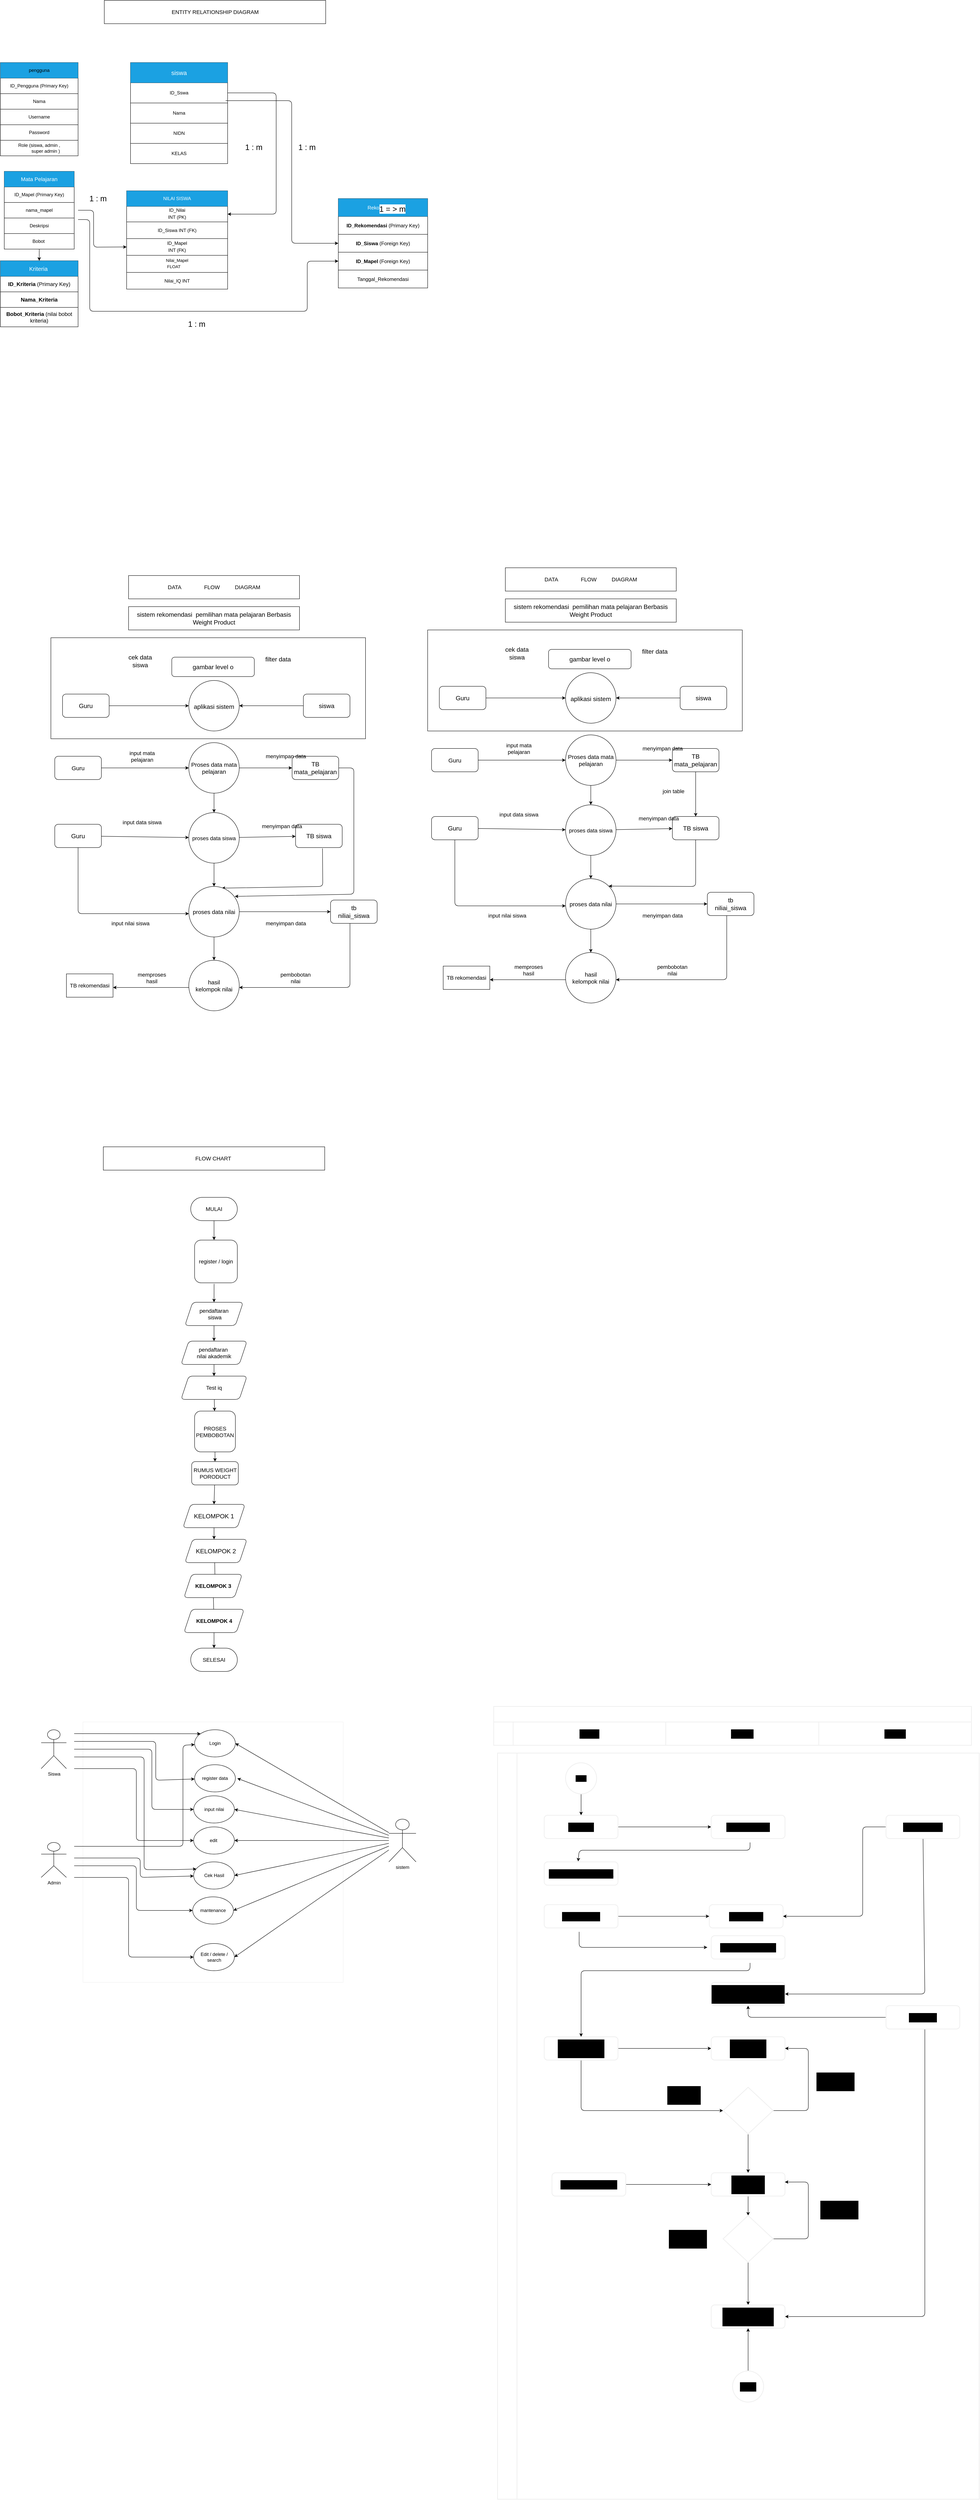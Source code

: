 <mxfile>
    <diagram id="LX3NrVUi2IdloEImj4LN" name="Page-1">
        <mxGraphModel dx="2612" dy="1811" grid="1" gridSize="10" guides="1" tooltips="1" connect="1" arrows="1" fold="1" page="1" pageScale="1" pageWidth="850" pageHeight="1100" math="0" shadow="0">
            <root>
                <mxCell id="0"/>
                <mxCell id="1" parent="0"/>
                <mxCell id="651" value="" style="rounded=0;whiteSpace=wrap;html=1;" parent="1" vertex="1">
                    <mxGeometry x="-420" y="1200" width="810" height="260" as="geometry"/>
                </mxCell>
                <mxCell id="484" value="" style="whiteSpace=wrap;html=1;aspect=fixed;labelBackgroundColor=#000000;strokeColor=#F0F0F0;" parent="1" vertex="1">
                    <mxGeometry x="-337.5" y="3990" width="670" height="670" as="geometry"/>
                </mxCell>
                <mxCell id="24" value="" style="shape=table;startSize=0;container=1;collapsible=0;childLayout=tableLayout;" parent="1" vertex="1">
                    <mxGeometry x="-550" y="-280" width="200" height="240" as="geometry"/>
                </mxCell>
                <mxCell id="25" value="" style="shape=tableRow;horizontal=0;startSize=0;swimlaneHead=0;swimlaneBody=0;top=0;left=0;bottom=0;right=0;collapsible=0;dropTarget=0;fillColor=#1ba1e2;points=[[0,0.5],[1,0.5]];portConstraint=eastwest;fontColor=#ffffff;strokeColor=#006EAF;" parent="24" vertex="1">
                    <mxGeometry width="200" height="40" as="geometry"/>
                </mxCell>
                <mxCell id="26" value="pengguna" style="shape=partialRectangle;html=1;whiteSpace=wrap;connectable=0;overflow=hidden;fillColor=none;top=0;left=0;bottom=0;right=0;pointerEvents=1;" parent="25" vertex="1">
                    <mxGeometry width="200" height="40" as="geometry">
                        <mxRectangle width="200" height="40" as="alternateBounds"/>
                    </mxGeometry>
                </mxCell>
                <mxCell id="27" value="" style="shape=tableRow;horizontal=0;startSize=0;swimlaneHead=0;swimlaneBody=0;top=0;left=0;bottom=0;right=0;collapsible=0;dropTarget=0;fillColor=none;points=[[0,0.5],[1,0.5]];portConstraint=eastwest;" parent="24" vertex="1">
                    <mxGeometry y="40" width="200" height="40" as="geometry"/>
                </mxCell>
                <mxCell id="28" value="ID_Pengguna (Primary Key)" style="shape=partialRectangle;html=1;whiteSpace=wrap;connectable=0;overflow=hidden;fillColor=none;top=0;left=0;bottom=0;right=0;pointerEvents=1;" parent="27" vertex="1">
                    <mxGeometry width="200" height="40" as="geometry">
                        <mxRectangle width="200" height="40" as="alternateBounds"/>
                    </mxGeometry>
                </mxCell>
                <mxCell id="29" value="" style="shape=tableRow;horizontal=0;startSize=0;swimlaneHead=0;swimlaneBody=0;top=0;left=0;bottom=0;right=0;collapsible=0;dropTarget=0;fillColor=none;points=[[0,0.5],[1,0.5]];portConstraint=eastwest;" parent="24" vertex="1">
                    <mxGeometry y="80" width="200" height="40" as="geometry"/>
                </mxCell>
                <mxCell id="30" value="Nama" style="shape=partialRectangle;html=1;whiteSpace=wrap;connectable=0;overflow=hidden;fillColor=none;top=0;left=0;bottom=0;right=0;pointerEvents=1;" parent="29" vertex="1">
                    <mxGeometry width="200" height="40" as="geometry">
                        <mxRectangle width="200" height="40" as="alternateBounds"/>
                    </mxGeometry>
                </mxCell>
                <mxCell id="31" value="" style="shape=tableRow;horizontal=0;startSize=0;swimlaneHead=0;swimlaneBody=0;top=0;left=0;bottom=0;right=0;collapsible=0;dropTarget=0;fillColor=none;points=[[0,0.5],[1,0.5]];portConstraint=eastwest;" parent="24" vertex="1">
                    <mxGeometry y="120" width="200" height="40" as="geometry"/>
                </mxCell>
                <mxCell id="32" value="Username" style="shape=partialRectangle;html=1;whiteSpace=wrap;connectable=0;overflow=hidden;fillColor=none;top=0;left=0;bottom=0;right=0;pointerEvents=1;" parent="31" vertex="1">
                    <mxGeometry width="200" height="40" as="geometry">
                        <mxRectangle width="200" height="40" as="alternateBounds"/>
                    </mxGeometry>
                </mxCell>
                <mxCell id="33" value="" style="shape=tableRow;horizontal=0;startSize=0;swimlaneHead=0;swimlaneBody=0;top=0;left=0;bottom=0;right=0;collapsible=0;dropTarget=0;fillColor=none;points=[[0,0.5],[1,0.5]];portConstraint=eastwest;" parent="24" vertex="1">
                    <mxGeometry y="160" width="200" height="40" as="geometry"/>
                </mxCell>
                <mxCell id="34" value="Password" style="shape=partialRectangle;html=1;whiteSpace=wrap;connectable=0;overflow=hidden;fillColor=none;top=0;left=0;bottom=0;right=0;pointerEvents=1;" parent="33" vertex="1">
                    <mxGeometry width="200" height="40" as="geometry">
                        <mxRectangle width="200" height="40" as="alternateBounds"/>
                    </mxGeometry>
                </mxCell>
                <mxCell id="35" value="" style="shape=tableRow;horizontal=0;startSize=0;swimlaneHead=0;swimlaneBody=0;top=0;left=0;bottom=0;right=0;collapsible=0;dropTarget=0;fillColor=none;points=[[0,0.5],[1,0.5]];portConstraint=eastwest;" parent="24" vertex="1">
                    <mxGeometry y="200" width="200" height="40" as="geometry"/>
                </mxCell>
                <mxCell id="36" value="Role (siswa, admin , &lt;br&gt;&lt;span style=&quot;white-space: pre;&quot;&gt;&#9;&lt;/span&gt;&amp;nbsp; super admin )" style="shape=partialRectangle;html=1;whiteSpace=wrap;connectable=0;overflow=hidden;fillColor=none;top=0;left=0;bottom=0;right=0;pointerEvents=1;" parent="35" vertex="1">
                    <mxGeometry width="200" height="40" as="geometry">
                        <mxRectangle width="200" height="40" as="alternateBounds"/>
                    </mxGeometry>
                </mxCell>
                <mxCell id="VkJ5TcABdocI_Z8cLHhA-128" style="edgeStyle=none;html=1;fontSize=13;" parent="1" source="37" target="58" edge="1">
                    <mxGeometry relative="1" as="geometry"/>
                </mxCell>
                <mxCell id="37" value="" style="shape=table;startSize=0;container=1;collapsible=0;childLayout=tableLayout;" parent="1" vertex="1">
                    <mxGeometry x="-540" width="180" height="200" as="geometry"/>
                </mxCell>
                <mxCell id="38" value="" style="shape=tableRow;horizontal=0;startSize=0;swimlaneHead=0;swimlaneBody=0;top=0;left=0;bottom=0;right=0;collapsible=0;dropTarget=0;fillColor=none;points=[[0,0.5],[1,0.5]];portConstraint=eastwest;" parent="37" vertex="1">
                    <mxGeometry width="180" height="40" as="geometry"/>
                </mxCell>
                <mxCell id="39" value="&lt;font style=&quot;font-size: 14px;&quot;&gt;Mata Pelajaran&lt;/font&gt;" style="shape=partialRectangle;html=1;whiteSpace=wrap;connectable=0;overflow=hidden;fillColor=#1ba1e2;top=0;left=0;bottom=0;right=0;pointerEvents=1;fontColor=#ffffff;strokeColor=#006EAF;" parent="38" vertex="1">
                    <mxGeometry width="180" height="40" as="geometry">
                        <mxRectangle width="180" height="40" as="alternateBounds"/>
                    </mxGeometry>
                </mxCell>
                <mxCell id="40" value="" style="shape=tableRow;horizontal=0;startSize=0;swimlaneHead=0;swimlaneBody=0;top=0;left=0;bottom=0;right=0;collapsible=0;dropTarget=0;fillColor=none;points=[[0,0.5],[1,0.5]];portConstraint=eastwest;" parent="37" vertex="1">
                    <mxGeometry y="40" width="180" height="40" as="geometry"/>
                </mxCell>
                <mxCell id="41" value="ID_Mapel (Primary Key)" style="shape=partialRectangle;html=1;whiteSpace=wrap;connectable=0;overflow=hidden;fillColor=none;top=0;left=0;bottom=0;right=0;pointerEvents=1;" parent="40" vertex="1">
                    <mxGeometry width="180" height="40" as="geometry">
                        <mxRectangle width="180" height="40" as="alternateBounds"/>
                    </mxGeometry>
                </mxCell>
                <mxCell id="42" value="" style="shape=tableRow;horizontal=0;startSize=0;swimlaneHead=0;swimlaneBody=0;top=0;left=0;bottom=0;right=0;collapsible=0;dropTarget=0;fillColor=none;points=[[0,0.5],[1,0.5]];portConstraint=eastwest;" parent="37" vertex="1">
                    <mxGeometry y="80" width="180" height="40" as="geometry"/>
                </mxCell>
                <mxCell id="43" value="nama_mapel" style="shape=partialRectangle;html=1;whiteSpace=wrap;connectable=0;overflow=hidden;fillColor=none;top=0;left=0;bottom=0;right=0;pointerEvents=1;" parent="42" vertex="1">
                    <mxGeometry width="180" height="40" as="geometry">
                        <mxRectangle width="180" height="40" as="alternateBounds"/>
                    </mxGeometry>
                </mxCell>
                <mxCell id="44" value="" style="shape=tableRow;horizontal=0;startSize=0;swimlaneHead=0;swimlaneBody=0;top=0;left=0;bottom=0;right=0;collapsible=0;dropTarget=0;fillColor=none;points=[[0,0.5],[1,0.5]];portConstraint=eastwest;" parent="37" vertex="1">
                    <mxGeometry y="120" width="180" height="40" as="geometry"/>
                </mxCell>
                <mxCell id="45" value="Deskripsi" style="shape=partialRectangle;html=1;whiteSpace=wrap;connectable=0;overflow=hidden;fillColor=none;top=0;left=0;bottom=0;right=0;pointerEvents=1;" parent="44" vertex="1">
                    <mxGeometry width="180" height="40" as="geometry">
                        <mxRectangle width="180" height="40" as="alternateBounds"/>
                    </mxGeometry>
                </mxCell>
                <mxCell id="46" value="" style="shape=tableRow;horizontal=0;startSize=0;swimlaneHead=0;swimlaneBody=0;top=0;left=0;bottom=0;right=0;collapsible=0;dropTarget=0;fillColor=none;points=[[0,0.5],[1,0.5]];portConstraint=eastwest;" parent="37" vertex="1">
                    <mxGeometry y="160" width="180" height="40" as="geometry"/>
                </mxCell>
                <mxCell id="47" value="Bobot&amp;nbsp;" style="shape=partialRectangle;html=1;whiteSpace=wrap;connectable=0;overflow=hidden;fillColor=none;top=0;left=0;bottom=0;right=0;pointerEvents=1;" parent="46" vertex="1">
                    <mxGeometry width="180" height="40" as="geometry">
                        <mxRectangle width="180" height="40" as="alternateBounds"/>
                    </mxGeometry>
                </mxCell>
                <mxCell id="57" value="" style="shape=table;startSize=0;container=1;collapsible=0;childLayout=tableLayout;fontSize=14;" parent="1" vertex="1">
                    <mxGeometry x="-550" y="230" width="200" height="170" as="geometry"/>
                </mxCell>
                <mxCell id="58" value="" style="shape=tableRow;horizontal=0;startSize=0;swimlaneHead=0;swimlaneBody=0;top=0;left=0;bottom=0;right=0;collapsible=0;dropTarget=0;fillColor=none;points=[[0,0.5],[1,0.5]];portConstraint=eastwest;fontSize=14;" parent="57" vertex="1">
                    <mxGeometry width="200" height="40" as="geometry"/>
                </mxCell>
                <mxCell id="59" value="&lt;font style=&quot;font-size: 15px;&quot;&gt;Kriteria&amp;nbsp;&lt;/font&gt;" style="shape=partialRectangle;html=1;whiteSpace=wrap;connectable=0;overflow=hidden;fillColor=#1ba1e2;top=0;left=0;bottom=0;right=0;pointerEvents=1;fontSize=14;fontColor=#ffffff;strokeColor=#006EAF;" parent="58" vertex="1">
                    <mxGeometry width="200" height="40" as="geometry">
                        <mxRectangle width="200" height="40" as="alternateBounds"/>
                    </mxGeometry>
                </mxCell>
                <mxCell id="60" value="" style="shape=tableRow;horizontal=0;startSize=0;swimlaneHead=0;swimlaneBody=0;top=0;left=0;bottom=0;right=0;collapsible=0;dropTarget=0;fillColor=none;points=[[0,0.5],[1,0.5]];portConstraint=eastwest;fontSize=14;" parent="57" vertex="1">
                    <mxGeometry y="40" width="200" height="40" as="geometry"/>
                </mxCell>
                <mxCell id="61" value="&lt;strong&gt;ID_Kriteria&lt;/strong&gt; (Primary Key)" style="shape=partialRectangle;html=1;whiteSpace=wrap;connectable=0;overflow=hidden;fillColor=none;top=0;left=0;bottom=0;right=0;pointerEvents=1;fontSize=14;" parent="60" vertex="1">
                    <mxGeometry width="200" height="40" as="geometry">
                        <mxRectangle width="200" height="40" as="alternateBounds"/>
                    </mxGeometry>
                </mxCell>
                <mxCell id="62" value="" style="shape=tableRow;horizontal=0;startSize=0;swimlaneHead=0;swimlaneBody=0;top=0;left=0;bottom=0;right=0;collapsible=0;dropTarget=0;fillColor=none;points=[[0,0.5],[1,0.5]];portConstraint=eastwest;fontSize=14;" parent="57" vertex="1">
                    <mxGeometry y="80" width="200" height="40" as="geometry"/>
                </mxCell>
                <mxCell id="63" value="&lt;strong&gt;Nama_Kriteria&lt;/strong&gt;" style="shape=partialRectangle;html=1;whiteSpace=wrap;connectable=0;overflow=hidden;fillColor=none;top=0;left=0;bottom=0;right=0;pointerEvents=1;fontSize=14;" parent="62" vertex="1">
                    <mxGeometry width="200" height="40" as="geometry">
                        <mxRectangle width="200" height="40" as="alternateBounds"/>
                    </mxGeometry>
                </mxCell>
                <mxCell id="64" value="" style="shape=tableRow;horizontal=0;startSize=0;swimlaneHead=0;swimlaneBody=0;top=0;left=0;bottom=0;right=0;collapsible=0;dropTarget=0;fillColor=none;points=[[0,0.5],[1,0.5]];portConstraint=eastwest;fontSize=14;" parent="57" vertex="1">
                    <mxGeometry y="120" width="200" height="50" as="geometry"/>
                </mxCell>
                <mxCell id="65" value="&lt;strong&gt;Bobot_Kriteria&lt;/strong&gt; (nilai bobot kriteria)" style="shape=partialRectangle;html=1;whiteSpace=wrap;connectable=0;overflow=hidden;fillColor=none;top=0;left=0;bottom=0;right=0;pointerEvents=1;fontSize=14;" parent="64" vertex="1">
                    <mxGeometry width="200" height="50" as="geometry">
                        <mxRectangle width="200" height="50" as="alternateBounds"/>
                    </mxGeometry>
                </mxCell>
                <mxCell id="VkJ5TcABdocI_Z8cLHhA-98" value="" style="shape=table;startSize=0;container=1;collapsible=0;childLayout=tableLayout;fontSize=13;" parent="1" vertex="1">
                    <mxGeometry x="320" y="70" width="230" height="230" as="geometry"/>
                </mxCell>
                <mxCell id="VkJ5TcABdocI_Z8cLHhA-99" value="" style="shape=tableRow;horizontal=0;startSize=0;swimlaneHead=0;swimlaneBody=0;top=0;left=0;bottom=0;right=0;collapsible=0;dropTarget=0;fillColor=none;points=[[0,0.5],[1,0.5]];portConstraint=eastwest;fontSize=13;" parent="VkJ5TcABdocI_Z8cLHhA-98" vertex="1">
                    <mxGeometry width="230" height="46" as="geometry"/>
                </mxCell>
                <mxCell id="VkJ5TcABdocI_Z8cLHhA-100" value="Rekomendasi" style="shape=partialRectangle;html=1;whiteSpace=wrap;connectable=0;overflow=hidden;fillColor=#1ba1e2;top=0;left=0;bottom=0;right=0;pointerEvents=1;fontSize=13;fontColor=#ffffff;strokeColor=#006EAF;" parent="VkJ5TcABdocI_Z8cLHhA-99" vertex="1">
                    <mxGeometry width="230" height="46" as="geometry">
                        <mxRectangle width="230" height="46" as="alternateBounds"/>
                    </mxGeometry>
                </mxCell>
                <mxCell id="VkJ5TcABdocI_Z8cLHhA-101" value="" style="shape=tableRow;horizontal=0;startSize=0;swimlaneHead=0;swimlaneBody=0;top=0;left=0;bottom=0;right=0;collapsible=0;dropTarget=0;fillColor=none;points=[[0,0.5],[1,0.5]];portConstraint=eastwest;fontSize=13;" parent="VkJ5TcABdocI_Z8cLHhA-98" vertex="1">
                    <mxGeometry y="46" width="230" height="46" as="geometry"/>
                </mxCell>
                <mxCell id="VkJ5TcABdocI_Z8cLHhA-102" value="&lt;strong&gt;ID_Rekomendasi&lt;/strong&gt; (Primary Key)" style="shape=partialRectangle;html=1;whiteSpace=wrap;connectable=0;overflow=hidden;fillColor=none;top=0;left=0;bottom=0;right=0;pointerEvents=1;fontSize=13;" parent="VkJ5TcABdocI_Z8cLHhA-101" vertex="1">
                    <mxGeometry width="230" height="46" as="geometry">
                        <mxRectangle width="230" height="46" as="alternateBounds"/>
                    </mxGeometry>
                </mxCell>
                <mxCell id="VkJ5TcABdocI_Z8cLHhA-103" value="" style="shape=tableRow;horizontal=0;startSize=0;swimlaneHead=0;swimlaneBody=0;top=0;left=0;bottom=0;right=0;collapsible=0;dropTarget=0;fillColor=none;points=[[0,0.5],[1,0.5]];portConstraint=eastwest;fontSize=13;" parent="VkJ5TcABdocI_Z8cLHhA-98" vertex="1">
                    <mxGeometry y="92" width="230" height="46" as="geometry"/>
                </mxCell>
                <mxCell id="VkJ5TcABdocI_Z8cLHhA-104" value="&lt;b&gt;ID_Siswa&amp;nbsp;&lt;/b&gt;(Foreign Key)" style="shape=partialRectangle;html=1;whiteSpace=wrap;connectable=0;overflow=hidden;fillColor=none;top=0;left=0;bottom=0;right=0;pointerEvents=1;fontSize=13;" parent="VkJ5TcABdocI_Z8cLHhA-103" vertex="1">
                    <mxGeometry width="230" height="46" as="geometry">
                        <mxRectangle width="230" height="46" as="alternateBounds"/>
                    </mxGeometry>
                </mxCell>
                <mxCell id="VkJ5TcABdocI_Z8cLHhA-105" value="" style="shape=tableRow;horizontal=0;startSize=0;swimlaneHead=0;swimlaneBody=0;top=0;left=0;bottom=0;right=0;collapsible=0;dropTarget=0;fillColor=none;points=[[0,0.5],[1,0.5]];portConstraint=eastwest;fontSize=13;" parent="VkJ5TcABdocI_Z8cLHhA-98" vertex="1">
                    <mxGeometry y="138" width="230" height="46" as="geometry"/>
                </mxCell>
                <mxCell id="VkJ5TcABdocI_Z8cLHhA-106" value="&lt;strong&gt;ID_Mapel&lt;/strong&gt; (Foreign Key)" style="shape=partialRectangle;html=1;whiteSpace=wrap;connectable=0;overflow=hidden;fillColor=none;top=0;left=0;bottom=0;right=0;pointerEvents=1;fontSize=13;" parent="VkJ5TcABdocI_Z8cLHhA-105" vertex="1">
                    <mxGeometry width="230" height="46" as="geometry">
                        <mxRectangle width="230" height="46" as="alternateBounds"/>
                    </mxGeometry>
                </mxCell>
                <mxCell id="VkJ5TcABdocI_Z8cLHhA-107" value="" style="shape=tableRow;horizontal=0;startSize=0;swimlaneHead=0;swimlaneBody=0;top=0;left=0;bottom=0;right=0;collapsible=0;dropTarget=0;fillColor=none;points=[[0,0.5],[1,0.5]];portConstraint=eastwest;fontSize=13;" parent="VkJ5TcABdocI_Z8cLHhA-98" vertex="1">
                    <mxGeometry y="184" width="230" height="46" as="geometry"/>
                </mxCell>
                <mxCell id="VkJ5TcABdocI_Z8cLHhA-108" value="Tanggal_Rekomendasi" style="shape=partialRectangle;html=1;whiteSpace=wrap;connectable=0;overflow=hidden;fillColor=none;top=0;left=0;bottom=0;right=0;pointerEvents=1;fontSize=13;" parent="VkJ5TcABdocI_Z8cLHhA-107" vertex="1">
                    <mxGeometry width="230" height="46" as="geometry">
                        <mxRectangle width="230" height="46" as="alternateBounds"/>
                    </mxGeometry>
                </mxCell>
                <mxCell id="113" value="" style="edgeStyle=none;html=1;movable=0;resizable=0;rotatable=0;deletable=0;editable=0;connectable=0;" parent="1" edge="1">
                    <mxGeometry relative="1" as="geometry">
                        <mxPoint x="-99.394" y="110" as="sourcePoint"/>
                        <mxPoint x="-94.545" y="120" as="targetPoint"/>
                    </mxGeometry>
                </mxCell>
                <mxCell id="116" value="" style="shape=table;startSize=0;container=1;collapsible=0;childLayout=tableLayout;" parent="1" vertex="1">
                    <mxGeometry x="-225" y="50" width="260" height="253" as="geometry"/>
                </mxCell>
                <mxCell id="117" value="" style="shape=tableRow;horizontal=0;startSize=0;swimlaneHead=0;swimlaneBody=0;top=0;left=0;bottom=0;right=0;collapsible=0;dropTarget=0;fillColor=none;points=[[0,0.5],[1,0.5]];portConstraint=eastwest;" parent="116" vertex="1">
                    <mxGeometry width="260" height="40" as="geometry"/>
                </mxCell>
                <mxCell id="118" value="NILAI SISWA" style="shape=partialRectangle;html=1;whiteSpace=wrap;connectable=0;overflow=hidden;fillColor=#1ba1e2;top=0;left=0;bottom=0;right=0;pointerEvents=1;fontColor=#ffffff;strokeColor=#006EAF;" parent="117" vertex="1">
                    <mxGeometry width="260" height="40" as="geometry">
                        <mxRectangle width="260" height="40" as="alternateBounds"/>
                    </mxGeometry>
                </mxCell>
                <mxCell id="119" value="" style="shape=tableRow;horizontal=0;startSize=0;swimlaneHead=0;swimlaneBody=0;top=0;left=0;bottom=0;right=0;collapsible=0;dropTarget=0;fillColor=none;points=[[0,0.5],[1,0.5]];portConstraint=eastwest;" parent="116" vertex="1">
                    <mxGeometry y="40" width="260" height="40" as="geometry"/>
                </mxCell>
                <mxCell id="120" value="ID_Nilai&lt;br&gt;&lt;table&gt;&lt;tbody&gt;&lt;tr&gt;&lt;td&gt;INT (PK)&lt;/td&gt;&lt;/tr&gt;&lt;/tbody&gt;&lt;/table&gt;" style="shape=partialRectangle;html=1;whiteSpace=wrap;connectable=0;overflow=hidden;fillColor=none;top=0;left=0;bottom=0;right=0;pointerEvents=1;" parent="119" vertex="1">
                    <mxGeometry width="260" height="40" as="geometry">
                        <mxRectangle width="260" height="40" as="alternateBounds"/>
                    </mxGeometry>
                </mxCell>
                <mxCell id="121" value="" style="shape=tableRow;horizontal=0;startSize=0;swimlaneHead=0;swimlaneBody=0;top=0;left=0;bottom=0;right=0;collapsible=0;dropTarget=0;fillColor=none;points=[[0,0.5],[1,0.5]];portConstraint=eastwest;" parent="116" vertex="1">
                    <mxGeometry y="80" width="260" height="43" as="geometry"/>
                </mxCell>
                <mxCell id="122" value="ID_Siswa INT (FK)" style="shape=partialRectangle;html=1;whiteSpace=wrap;connectable=0;overflow=hidden;fillColor=none;top=0;left=0;bottom=0;right=0;pointerEvents=1;" parent="121" vertex="1">
                    <mxGeometry width="260" height="43" as="geometry">
                        <mxRectangle width="260" height="43" as="alternateBounds"/>
                    </mxGeometry>
                </mxCell>
                <mxCell id="123" value="" style="shape=tableRow;horizontal=0;startSize=0;swimlaneHead=0;swimlaneBody=0;top=0;left=0;bottom=0;right=0;collapsible=0;dropTarget=0;fillColor=none;points=[[0,0.5],[1,0.5]];portConstraint=eastwest;" parent="116" vertex="1">
                    <mxGeometry y="123" width="260" height="43" as="geometry"/>
                </mxCell>
                <mxCell id="124" value="ID_Mapel&lt;br&gt;&lt;table&gt;&lt;tbody&gt;&lt;tr&gt;&lt;td&gt;INT (FK)&lt;/td&gt;&lt;/tr&gt;&lt;/tbody&gt;&lt;/table&gt;" style="shape=partialRectangle;html=1;whiteSpace=wrap;connectable=0;overflow=hidden;fillColor=none;top=0;left=0;bottom=0;right=0;pointerEvents=1;" parent="123" vertex="1">
                    <mxGeometry width="260" height="43" as="geometry">
                        <mxRectangle width="260" height="43" as="alternateBounds"/>
                    </mxGeometry>
                </mxCell>
                <mxCell id="125" value="" style="shape=tableRow;horizontal=0;startSize=0;swimlaneHead=0;swimlaneBody=0;top=0;left=0;bottom=0;right=0;collapsible=0;dropTarget=0;fillColor=none;points=[[0,0.5],[1,0.5]];portConstraint=eastwest;" parent="116" vertex="1">
                    <mxGeometry y="166" width="260" height="44" as="geometry"/>
                </mxCell>
                <mxCell id="126" value="&lt;font style=&quot;font-size: 11px;&quot;&gt;Nilai_Mapel&lt;/font&gt;&lt;br&gt;&lt;table style=&quot;font-size: 11px;&quot;&gt;&lt;tbody&gt;&lt;tr&gt;&lt;td&gt;&lt;font style=&quot;font-size: 11px;&quot;&gt;FLOAT&lt;/font&gt;&lt;/td&gt;&lt;/tr&gt;&lt;/tbody&gt;&lt;/table&gt;" style="shape=partialRectangle;html=1;whiteSpace=wrap;connectable=0;overflow=hidden;fillColor=none;top=0;left=0;bottom=0;right=0;pointerEvents=1;" parent="125" vertex="1">
                    <mxGeometry width="260" height="44" as="geometry">
                        <mxRectangle width="260" height="44" as="alternateBounds"/>
                    </mxGeometry>
                </mxCell>
                <mxCell id="127" value="" style="shape=tableRow;horizontal=0;startSize=0;swimlaneHead=0;swimlaneBody=0;top=0;left=0;bottom=0;right=0;collapsible=0;dropTarget=0;fillColor=none;points=[[0,0.5],[1,0.5]];portConstraint=eastwest;" parent="116" vertex="1">
                    <mxGeometry y="210" width="260" height="43" as="geometry"/>
                </mxCell>
                <mxCell id="128" value="Nilai_IQ INT" style="shape=partialRectangle;html=1;whiteSpace=wrap;connectable=0;overflow=hidden;fillColor=none;top=0;left=0;bottom=0;right=0;pointerEvents=1;" parent="127" vertex="1">
                    <mxGeometry width="260" height="43" as="geometry">
                        <mxRectangle width="260" height="43" as="alternateBounds"/>
                    </mxGeometry>
                </mxCell>
                <mxCell id="132" style="edgeStyle=none;html=1;fontSize=11;entryX=0;entryY=0.5;entryDx=0;entryDy=0;" parent="1" target="123" edge="1">
                    <mxGeometry relative="1" as="geometry">
                        <mxPoint x="-450" y="554.5" as="targetPoint"/>
                        <mxPoint x="-350" y="100" as="sourcePoint"/>
                        <Array as="points">
                            <mxPoint x="-310" y="100"/>
                            <mxPoint x="-310" y="195"/>
                        </Array>
                    </mxGeometry>
                </mxCell>
                <mxCell id="135" value="&lt;font style=&quot;font-size: 20px;&quot;&gt;1 : m&lt;/font&gt;" style="edgeLabel;html=1;align=center;verticalAlign=middle;resizable=0;points=[];fontSize=11;" parent="132" vertex="1" connectable="0">
                    <mxGeometry x="0.155" y="4" relative="1" as="geometry">
                        <mxPoint x="7" y="-118" as="offset"/>
                    </mxGeometry>
                </mxCell>
                <mxCell id="139" value="&lt;span style=&quot;font-size: 20px;&quot;&gt;1 : m&lt;/span&gt;" style="edgeLabel;html=1;align=center;verticalAlign=middle;resizable=0;points=[];fontSize=11;" parent="1" vertex="1" connectable="0">
                    <mxGeometry x="39.997" y="-19.997" as="geometry">
                        <mxPoint x="62" y="-43" as="offset"/>
                    </mxGeometry>
                </mxCell>
                <mxCell id="142" value="&lt;font style=&quot;font-size: 20px;&quot;&gt;1 = &amp;gt; m&lt;/font&gt;" style="edgeLabel;html=1;align=center;verticalAlign=middle;resizable=0;points=[];fontSize=11;" parent="1" vertex="1" connectable="0">
                    <mxGeometry x="239.997" y="110.003" as="geometry">
                        <mxPoint x="219" y="-14" as="offset"/>
                    </mxGeometry>
                </mxCell>
                <mxCell id="146" value="&lt;font style=&quot;font-size: 20px;&quot;&gt;1 : m&lt;/font&gt;" style="edgeLabel;html=1;align=center;verticalAlign=middle;resizable=0;points=[];fontSize=11;" parent="1" vertex="1" connectable="0">
                    <mxGeometry x="-40.003" y="410.003" as="geometry">
                        <mxPoint x="-5" y="-18" as="offset"/>
                    </mxGeometry>
                </mxCell>
                <mxCell id="147" value="&lt;font style=&quot;font-size: 16px;&quot;&gt;aplikasi sistem&lt;/font&gt;" style="ellipse;whiteSpace=wrap;html=1;aspect=fixed;fontSize=20;" parent="1" vertex="1">
                    <mxGeometry x="-65" y="1310" width="130" height="130" as="geometry"/>
                </mxCell>
                <mxCell id="151" style="edgeStyle=orthogonalEdgeStyle;curved=1;html=1;fontSize=16;" parent="1" source="148" target="147" edge="1">
                    <mxGeometry relative="1" as="geometry"/>
                </mxCell>
                <mxCell id="148" value="Guru" style="rounded=1;whiteSpace=wrap;html=1;fontSize=16;" parent="1" vertex="1">
                    <mxGeometry x="-390" y="1345" width="120" height="60" as="geometry"/>
                </mxCell>
                <mxCell id="154" style="edgeStyle=orthogonalEdgeStyle;curved=1;html=1;fontSize=16;" parent="1" source="150" target="147" edge="1">
                    <mxGeometry relative="1" as="geometry"/>
                </mxCell>
                <mxCell id="150" value="siswa" style="rounded=1;whiteSpace=wrap;html=1;fontSize=16;" parent="1" vertex="1">
                    <mxGeometry x="230" y="1345" width="120" height="60" as="geometry"/>
                </mxCell>
                <mxCell id="152" value="cek data siswa" style="text;strokeColor=none;align=center;fillColor=none;html=1;verticalAlign=middle;whiteSpace=wrap;rounded=0;fontSize=16;" parent="1" vertex="1">
                    <mxGeometry x="-240" y="1235" width="100" height="50" as="geometry"/>
                </mxCell>
                <mxCell id="155" value="filter data" style="text;strokeColor=none;align=center;fillColor=none;html=1;verticalAlign=middle;whiteSpace=wrap;rounded=0;fontSize=16;" parent="1" vertex="1">
                    <mxGeometry x="120" y="1235" width="90" height="40" as="geometry"/>
                </mxCell>
                <mxCell id="158" value="gambar level o" style="rounded=1;whiteSpace=wrap;html=1;fontSize=16;" parent="1" vertex="1">
                    <mxGeometry x="-108.75" y="1250" width="212.5" height="50" as="geometry"/>
                </mxCell>
                <mxCell id="159" value="sistem rekomendasi&amp;nbsp; pemilihan mata pelajaran Berbasis Weight Product" style="rounded=0;whiteSpace=wrap;html=1;fontSize=16;" parent="1" vertex="1">
                    <mxGeometry x="-220" y="1120" width="440" height="60" as="geometry"/>
                </mxCell>
                <mxCell id="169" style="edgeStyle=none;html=1;fontSize=16;" parent="1" source="161" target="162" edge="1">
                    <mxGeometry relative="1" as="geometry"/>
                </mxCell>
                <mxCell id="195" style="edgeStyle=orthogonalEdgeStyle;html=1;fontSize=14;" parent="1" source="161" target="171" edge="1">
                    <mxGeometry relative="1" as="geometry">
                        <Array as="points">
                            <mxPoint x="-350" y="1910"/>
                        </Array>
                    </mxGeometry>
                </mxCell>
                <mxCell id="161" value="Guru" style="rounded=1;whiteSpace=wrap;html=1;fontSize=16;" parent="1" vertex="1">
                    <mxGeometry x="-410" y="1680" width="120" height="60" as="geometry"/>
                </mxCell>
                <mxCell id="170" style="edgeStyle=none;html=1;fontSize=15;" parent="1" source="162" target="168" edge="1">
                    <mxGeometry relative="1" as="geometry"/>
                </mxCell>
                <mxCell id="436" style="edgeStyle=none;html=1;entryX=0.5;entryY=0;entryDx=0;entryDy=0;fontSize=16;" parent="1" source="162" target="171" edge="1">
                    <mxGeometry relative="1" as="geometry"/>
                </mxCell>
                <mxCell id="162" value="&lt;font style=&quot;font-size: 14px;&quot;&gt;proses data siswa&lt;/font&gt;" style="ellipse;whiteSpace=wrap;html=1;aspect=fixed;fontSize=16;" parent="1" vertex="1">
                    <mxGeometry x="-65" y="1650" width="130" height="130" as="geometry"/>
                </mxCell>
                <mxCell id="643" style="edgeStyle=none;html=1;entryX=0.652;entryY=0.034;entryDx=0;entryDy=0;entryPerimeter=0;exitX=0.577;exitY=1.038;exitDx=0;exitDy=0;exitPerimeter=0;" parent="1" source="168" target="171" edge="1">
                    <mxGeometry relative="1" as="geometry">
                        <Array as="points">
                            <mxPoint x="280" y="1840"/>
                        </Array>
                    </mxGeometry>
                </mxCell>
                <mxCell id="168" value="TB siswa" style="rounded=1;whiteSpace=wrap;html=1;fontSize=16;" parent="1" vertex="1">
                    <mxGeometry x="210" y="1680" width="120" height="60" as="geometry"/>
                </mxCell>
                <mxCell id="438" style="edgeStyle=none;html=1;fontSize=16;" parent="1" source="171" target="197" edge="1">
                    <mxGeometry relative="1" as="geometry"/>
                </mxCell>
                <mxCell id="646" style="edgeStyle=none;html=1;entryX=0;entryY=0.5;entryDx=0;entryDy=0;" parent="1" source="171" target="180" edge="1">
                    <mxGeometry relative="1" as="geometry"/>
                </mxCell>
                <mxCell id="171" value="proses data nilai" style="ellipse;whiteSpace=wrap;html=1;aspect=fixed;fontSize=15;" parent="1" vertex="1">
                    <mxGeometry x="-65" y="1840" width="130" height="130" as="geometry"/>
                </mxCell>
                <mxCell id="645" style="edgeStyle=none;html=1;entryX=0.911;entryY=0.197;entryDx=0;entryDy=0;entryPerimeter=0;exitX=1;exitY=0.5;exitDx=0;exitDy=0;" parent="1" source="174" target="171" edge="1">
                    <mxGeometry relative="1" as="geometry">
                        <mxPoint x="480" y="1540" as="sourcePoint"/>
                        <Array as="points">
                            <mxPoint x="360" y="1535"/>
                            <mxPoint x="360" y="1860"/>
                        </Array>
                    </mxGeometry>
                </mxCell>
                <mxCell id="174" value="TB mata_pelajaran" style="rounded=1;whiteSpace=wrap;html=1;fontSize=16;" parent="1" vertex="1">
                    <mxGeometry x="201" y="1505" width="120" height="60" as="geometry"/>
                </mxCell>
                <mxCell id="177" style="edgeStyle=none;html=1;fontSize=15;" parent="1" source="175" target="176" edge="1">
                    <mxGeometry relative="1" as="geometry"/>
                </mxCell>
                <mxCell id="175" value="Guru" style="rounded=1;whiteSpace=wrap;html=1;fontSize=15;" parent="1" vertex="1">
                    <mxGeometry x="-410" y="1505" width="120" height="60" as="geometry"/>
                </mxCell>
                <mxCell id="179" style="edgeStyle=none;html=1;fontSize=15;" parent="1" source="176" target="174" edge="1">
                    <mxGeometry relative="1" as="geometry"/>
                </mxCell>
                <mxCell id="437" style="edgeStyle=none;html=1;entryX=0.5;entryY=0;entryDx=0;entryDy=0;fontSize=16;" parent="1" source="176" target="162" edge="1">
                    <mxGeometry relative="1" as="geometry"/>
                </mxCell>
                <mxCell id="176" value="Proses data mata pelajaran" style="ellipse;whiteSpace=wrap;html=1;aspect=fixed;fontSize=15;" parent="1" vertex="1">
                    <mxGeometry x="-65" y="1470" width="130" height="130" as="geometry"/>
                </mxCell>
                <mxCell id="198" style="edgeStyle=orthogonalEdgeStyle;html=1;fontSize=14;" parent="1" source="180" target="197" edge="1">
                    <mxGeometry relative="1" as="geometry">
                        <Array as="points">
                            <mxPoint x="350" y="2100"/>
                        </Array>
                    </mxGeometry>
                </mxCell>
                <mxCell id="180" value="tb&lt;br&gt;niliai_siswa" style="rounded=1;whiteSpace=wrap;html=1;fontSize=16;" parent="1" vertex="1">
                    <mxGeometry x="300" y="1875" width="120" height="60" as="geometry"/>
                </mxCell>
                <mxCell id="183" value="input data siswa" style="text;strokeColor=none;align=center;fillColor=none;html=1;verticalAlign=middle;whiteSpace=wrap;rounded=0;fontSize=14;" parent="1" vertex="1">
                    <mxGeometry x="-240" y="1650" width="110" height="50" as="geometry"/>
                </mxCell>
                <mxCell id="184" value="menyimpan data" style="text;strokeColor=none;align=center;fillColor=none;html=1;verticalAlign=middle;whiteSpace=wrap;rounded=0;fontSize=14;" parent="1" vertex="1">
                    <mxGeometry x="130" y="1480" width="110" height="50" as="geometry"/>
                </mxCell>
                <mxCell id="211" style="edgeStyle=orthogonalEdgeStyle;html=1;fontSize=14;" parent="1" source="197" target="210" edge="1">
                    <mxGeometry relative="1" as="geometry">
                        <Array as="points">
                            <mxPoint x="-180" y="2100"/>
                            <mxPoint x="-180" y="2100"/>
                        </Array>
                    </mxGeometry>
                </mxCell>
                <mxCell id="197" value="hasil&lt;br&gt;kelompok nilai" style="ellipse;whiteSpace=wrap;html=1;aspect=fixed;fontSize=15;" parent="1" vertex="1">
                    <mxGeometry x="-65" y="2030" width="130" height="130" as="geometry"/>
                </mxCell>
                <mxCell id="199" value="input nilai siswa" style="text;strokeColor=none;align=center;fillColor=none;html=1;verticalAlign=middle;whiteSpace=wrap;rounded=0;fontSize=14;" parent="1" vertex="1">
                    <mxGeometry x="-270" y="1910" width="110" height="50" as="geometry"/>
                </mxCell>
                <mxCell id="205" value="menyimpan data" style="text;strokeColor=none;align=center;fillColor=none;html=1;verticalAlign=middle;whiteSpace=wrap;rounded=0;fontSize=14;" parent="1" vertex="1">
                    <mxGeometry x="120" y="1660" width="110" height="50" as="geometry"/>
                </mxCell>
                <mxCell id="206" value="menyimpan data" style="text;strokeColor=none;align=center;fillColor=none;html=1;verticalAlign=middle;whiteSpace=wrap;rounded=0;fontSize=14;" parent="1" vertex="1">
                    <mxGeometry x="130" y="1910" width="110" height="50" as="geometry"/>
                </mxCell>
                <mxCell id="207" value="memproses hasil" style="text;strokeColor=none;align=center;fillColor=none;html=1;verticalAlign=middle;whiteSpace=wrap;rounded=0;fontSize=14;" parent="1" vertex="1">
                    <mxGeometry x="-190" y="2060" width="60" height="30" as="geometry"/>
                </mxCell>
                <mxCell id="210" value="TB rekomendasi" style="rounded=0;whiteSpace=wrap;html=1;fontSize=14;" parent="1" vertex="1">
                    <mxGeometry x="-380" y="2065" width="120" height="60" as="geometry"/>
                </mxCell>
                <mxCell id="213" value="pembobotan nilai" style="text;strokeColor=none;align=center;fillColor=none;html=1;verticalAlign=middle;whiteSpace=wrap;rounded=0;fontSize=14;" parent="1" vertex="1">
                    <mxGeometry x="180" y="2060" width="60" height="30" as="geometry"/>
                </mxCell>
                <mxCell id="215" value="DATA&amp;nbsp; &amp;nbsp; &amp;nbsp; &amp;nbsp; &amp;nbsp; &amp;nbsp; &amp;nbsp; &amp;nbsp;FLOW&amp;nbsp; &amp;nbsp; &amp;nbsp; &amp;nbsp; &amp;nbsp; DIAGRAM" style="rounded=0;whiteSpace=wrap;html=1;fontSize=14;" parent="1" vertex="1">
                    <mxGeometry x="-220" y="1040" width="440" height="60" as="geometry"/>
                </mxCell>
                <mxCell id="217" value="input mata pelajaran" style="text;strokeColor=none;align=center;fillColor=none;html=1;verticalAlign=middle;whiteSpace=wrap;rounded=0;fontSize=14;" parent="1" vertex="1">
                    <mxGeometry x="-240" y="1480" width="110" height="50" as="geometry"/>
                </mxCell>
                <mxCell id="417" style="edgeStyle=none;html=1;entryX=0.455;entryY=0;entryDx=0;entryDy=0;entryPerimeter=0;fontSize=16;" parent="1" source="369" target="372" edge="1">
                    <mxGeometry relative="1" as="geometry"/>
                </mxCell>
                <mxCell id="369" value="MULAI" style="rounded=1;whiteSpace=wrap;html=1;fontSize=14;arcSize=50;" parent="1" vertex="1">
                    <mxGeometry x="-60" y="2640" width="120" height="60" as="geometry"/>
                </mxCell>
                <mxCell id="371" value="FLOW CHART&amp;nbsp;" style="rounded=0;whiteSpace=wrap;html=1;fontSize=14;" parent="1" vertex="1">
                    <mxGeometry x="-285" y="2510" width="570" height="60" as="geometry"/>
                </mxCell>
                <mxCell id="418" style="edgeStyle=none;html=1;entryX=0.5;entryY=0;entryDx=0;entryDy=0;fontSize=16;exitX=0.456;exitY=1.024;exitDx=0;exitDy=0;exitPerimeter=0;" parent="1" source="372" target="374" edge="1">
                    <mxGeometry relative="1" as="geometry"/>
                </mxCell>
                <mxCell id="372" value="register / login&lt;br&gt;" style="whiteSpace=wrap;html=1;aspect=fixed;rounded=1;fontSize=14;" parent="1" vertex="1">
                    <mxGeometry x="-50" y="2750" width="110" height="110" as="geometry"/>
                </mxCell>
                <mxCell id="419" style="edgeStyle=none;html=1;fontSize=16;" parent="1" source="374" target="375" edge="1">
                    <mxGeometry relative="1" as="geometry"/>
                </mxCell>
                <mxCell id="374" value="pendaftaran&lt;br&gt;&amp;nbsp;siswa" style="shape=parallelogram;perimeter=parallelogramPerimeter;whiteSpace=wrap;html=1;fixedSize=1;rounded=1;fontSize=14;" parent="1" vertex="1">
                    <mxGeometry x="-75" y="2910" width="150" height="60" as="geometry"/>
                </mxCell>
                <mxCell id="420" style="edgeStyle=none;html=1;entryX=0.5;entryY=0;entryDx=0;entryDy=0;fontSize=16;" parent="1" source="375" target="376" edge="1">
                    <mxGeometry relative="1" as="geometry"/>
                </mxCell>
                <mxCell id="375" value="pendaftaran&amp;nbsp;&lt;br&gt;nilai akademik" style="shape=parallelogram;perimeter=parallelogramPerimeter;whiteSpace=wrap;html=1;fixedSize=1;rounded=1;fontSize=14;" parent="1" vertex="1">
                    <mxGeometry x="-85" y="3010" width="170" height="60" as="geometry"/>
                </mxCell>
                <mxCell id="421" style="edgeStyle=none;html=1;fontSize=16;" parent="1" source="376" target="378" edge="1">
                    <mxGeometry relative="1" as="geometry"/>
                </mxCell>
                <mxCell id="376" value="Test iq" style="shape=parallelogram;perimeter=parallelogramPerimeter;whiteSpace=wrap;html=1;fixedSize=1;rounded=1;fontSize=14;" parent="1" vertex="1">
                    <mxGeometry x="-85" y="3100" width="170" height="60" as="geometry"/>
                </mxCell>
                <mxCell id="422" style="edgeStyle=none;html=1;fontSize=16;" parent="1" source="378" target="394" edge="1">
                    <mxGeometry relative="1" as="geometry"/>
                </mxCell>
                <mxCell id="378" value="PROSES PEMBOBOTAN" style="whiteSpace=wrap;html=1;aspect=fixed;rounded=1;fontSize=14;" parent="1" vertex="1">
                    <mxGeometry x="-50" y="3190" width="105" height="105" as="geometry"/>
                </mxCell>
                <mxCell id="432" style="edgeStyle=none;html=1;entryX=0.533;entryY=0.167;entryDx=0;entryDy=0;entryPerimeter=0;fontSize=16;" parent="1" target="389" edge="1">
                    <mxGeometry relative="1" as="geometry">
                        <mxPoint x="1.243" y="3548.566" as="sourcePoint"/>
                    </mxGeometry>
                </mxCell>
                <mxCell id="387" value="SELESAI" style="rounded=1;whiteSpace=wrap;html=1;fontSize=14;arcSize=50;" parent="1" vertex="1">
                    <mxGeometry x="-60" y="3800" width="120" height="60" as="geometry"/>
                </mxCell>
                <mxCell id="433" style="edgeStyle=none;html=1;fontSize=16;startArrow=none;" parent="1" source="638" target="387" edge="1">
                    <mxGeometry relative="1" as="geometry"/>
                </mxCell>
                <mxCell id="389" value="KELOMPOK 3" style="shape=parallelogram;perimeter=parallelogramPerimeter;whiteSpace=wrap;html=1;fixedSize=1;rounded=1;fontSize=14;fontStyle=1" parent="1" vertex="1">
                    <mxGeometry x="-77.5" y="3610" width="150" height="60" as="geometry"/>
                </mxCell>
                <mxCell id="392" value="ENTITY RELATIONSHIP DIAGRAM" style="rounded=0;whiteSpace=wrap;html=1;fontSize=14;" parent="1" vertex="1">
                    <mxGeometry x="-282.5" y="-440" width="570" height="60" as="geometry"/>
                </mxCell>
                <mxCell id="640" style="edgeStyle=none;html=1;entryX=0.5;entryY=0;entryDx=0;entryDy=0;" parent="1" source="394" target="637" edge="1">
                    <mxGeometry relative="1" as="geometry"/>
                </mxCell>
                <mxCell id="394" value="RUMUS WEIGHT PORODUCT" style="rounded=1;whiteSpace=wrap;html=1;fontSize=14;" parent="1" vertex="1">
                    <mxGeometry x="-57.5" y="3320" width="120" height="60" as="geometry"/>
                </mxCell>
                <mxCell id="400" value="" style="shape=table;startSize=0;container=1;collapsible=0;childLayout=tableLayout;" parent="1" vertex="1">
                    <mxGeometry x="-215" y="-280" width="250" height="260" as="geometry"/>
                </mxCell>
                <mxCell id="401" value="" style="shape=tableRow;horizontal=0;startSize=0;swimlaneHead=0;swimlaneBody=0;top=0;left=0;bottom=0;right=0;collapsible=0;dropTarget=0;fillColor=none;points=[[0,0.5],[1,0.5]];portConstraint=eastwest;" parent="400" vertex="1">
                    <mxGeometry width="250" height="52" as="geometry"/>
                </mxCell>
                <mxCell id="402" value="&lt;font style=&quot;font-size: 16px;&quot;&gt;siswa&lt;/font&gt;" style="shape=partialRectangle;html=1;whiteSpace=wrap;connectable=0;overflow=hidden;fillColor=#1ba1e2;top=0;left=0;bottom=0;right=0;pointerEvents=1;fontColor=#ffffff;strokeColor=#006EAF;" parent="401" vertex="1">
                    <mxGeometry width="250" height="52" as="geometry">
                        <mxRectangle width="250" height="52" as="alternateBounds"/>
                    </mxGeometry>
                </mxCell>
                <mxCell id="403" value="" style="shape=tableRow;horizontal=0;startSize=0;swimlaneHead=0;swimlaneBody=0;top=0;left=0;bottom=0;right=0;collapsible=0;dropTarget=0;fillColor=none;points=[[0,0.5],[1,0.5]];portConstraint=eastwest;" parent="400" vertex="1">
                    <mxGeometry y="52" width="250" height="52" as="geometry"/>
                </mxCell>
                <mxCell id="404" value="ID_Sswa" style="shape=partialRectangle;html=1;whiteSpace=wrap;connectable=0;overflow=hidden;fillColor=none;top=0;left=0;bottom=0;right=0;pointerEvents=1;" parent="403" vertex="1">
                    <mxGeometry width="250" height="52" as="geometry">
                        <mxRectangle width="250" height="52" as="alternateBounds"/>
                    </mxGeometry>
                </mxCell>
                <mxCell id="405" value="" style="shape=tableRow;horizontal=0;startSize=0;swimlaneHead=0;swimlaneBody=0;top=0;left=0;bottom=0;right=0;collapsible=0;dropTarget=0;fillColor=none;points=[[0,0.5],[1,0.5]];portConstraint=eastwest;" parent="400" vertex="1">
                    <mxGeometry y="104" width="250" height="52" as="geometry"/>
                </mxCell>
                <mxCell id="406" value="Nama" style="shape=partialRectangle;html=1;whiteSpace=wrap;connectable=0;overflow=hidden;fillColor=none;top=0;left=0;bottom=0;right=0;pointerEvents=1;" parent="405" vertex="1">
                    <mxGeometry width="250" height="52" as="geometry">
                        <mxRectangle width="250" height="52" as="alternateBounds"/>
                    </mxGeometry>
                </mxCell>
                <mxCell id="407" value="" style="shape=tableRow;horizontal=0;startSize=0;swimlaneHead=0;swimlaneBody=0;top=0;left=0;bottom=0;right=0;collapsible=0;dropTarget=0;fillColor=none;points=[[0,0.5],[1,0.5]];portConstraint=eastwest;" parent="400" vertex="1">
                    <mxGeometry y="156" width="250" height="52" as="geometry"/>
                </mxCell>
                <mxCell id="408" value="NIDN" style="shape=partialRectangle;html=1;whiteSpace=wrap;connectable=0;overflow=hidden;fillColor=none;top=0;left=0;bottom=0;right=0;pointerEvents=1;" parent="407" vertex="1">
                    <mxGeometry width="250" height="52" as="geometry">
                        <mxRectangle width="250" height="52" as="alternateBounds"/>
                    </mxGeometry>
                </mxCell>
                <mxCell id="409" value="" style="shape=tableRow;horizontal=0;startSize=0;swimlaneHead=0;swimlaneBody=0;top=0;left=0;bottom=0;right=0;collapsible=0;dropTarget=0;fillColor=none;points=[[0,0.5],[1,0.5]];portConstraint=eastwest;" parent="400" vertex="1">
                    <mxGeometry y="208" width="250" height="52" as="geometry"/>
                </mxCell>
                <mxCell id="410" value="KELAS" style="shape=partialRectangle;html=1;whiteSpace=wrap;connectable=0;overflow=hidden;fillColor=none;top=0;left=0;bottom=0;right=0;pointerEvents=1;" parent="409" vertex="1">
                    <mxGeometry width="250" height="52" as="geometry">
                        <mxRectangle width="250" height="52" as="alternateBounds"/>
                    </mxGeometry>
                </mxCell>
                <mxCell id="411" style="edgeStyle=none;html=1;entryX=0;entryY=0.5;entryDx=0;entryDy=0;fontSize=16;" parent="1" target="VkJ5TcABdocI_Z8cLHhA-98" edge="1">
                    <mxGeometry relative="1" as="geometry">
                        <mxPoint x="30" y="-182" as="sourcePoint"/>
                        <Array as="points">
                            <mxPoint x="200" y="-182"/>
                            <mxPoint x="200" y="185"/>
                        </Array>
                    </mxGeometry>
                </mxCell>
                <mxCell id="412" style="edgeStyle=none;html=1;fontSize=16;entryX=1;entryY=0.5;entryDx=0;entryDy=0;" parent="1" source="403" target="119" edge="1">
                    <mxGeometry relative="1" as="geometry">
                        <Array as="points">
                            <mxPoint x="160" y="-202"/>
                            <mxPoint x="160" y="110"/>
                        </Array>
                    </mxGeometry>
                </mxCell>
                <mxCell id="415" style="edgeStyle=none;html=1;fontSize=16;" parent="1" target="VkJ5TcABdocI_Z8cLHhA-105" edge="1">
                    <mxGeometry relative="1" as="geometry">
                        <mxPoint x="-350" y="124" as="sourcePoint"/>
                        <Array as="points">
                            <mxPoint x="-320" y="124"/>
                            <mxPoint x="-320" y="360"/>
                            <mxPoint x="-150" y="360"/>
                            <mxPoint x="240" y="360"/>
                            <mxPoint x="240" y="231"/>
                        </Array>
                    </mxGeometry>
                </mxCell>
                <mxCell id="425" value="KELOMPOK 2" style="shape=parallelogram;perimeter=parallelogramPerimeter;whiteSpace=wrap;html=1;fixedSize=1;fontSize=16;rounded=1;" parent="1" vertex="1">
                    <mxGeometry x="-75" y="3520" width="160" height="60" as="geometry"/>
                </mxCell>
                <mxCell id="440" value="&lt;font style=&quot;font-size: 20px;&quot;&gt;1 : m&lt;/font&gt;" style="edgeLabel;html=1;align=center;verticalAlign=middle;resizable=0;points=[];fontSize=11;" parent="1" vertex="1" connectable="0">
                    <mxGeometry x="261" y="-50.002" as="geometry">
                        <mxPoint x="-22" y="-13" as="offset"/>
                    </mxGeometry>
                </mxCell>
                <mxCell id="466" style="edgeStyle=none;html=1;entryX=0;entryY=0;entryDx=0;entryDy=0;" parent="1" target="456" edge="1">
                    <mxGeometry relative="1" as="geometry">
                        <mxPoint x="-360" y="4020" as="sourcePoint"/>
                    </mxGeometry>
                </mxCell>
                <mxCell id="468" style="edgeStyle=none;html=1;" parent="1" target="453" edge="1">
                    <mxGeometry relative="1" as="geometry">
                        <mxPoint x="-360" y="4040" as="sourcePoint"/>
                        <Array as="points">
                            <mxPoint x="-150" y="4040"/>
                            <mxPoint x="-150" y="4140"/>
                        </Array>
                    </mxGeometry>
                </mxCell>
                <mxCell id="471" style="edgeStyle=none;html=1;entryX=0;entryY=0.5;entryDx=0;entryDy=0;" parent="1" target="455" edge="1">
                    <mxGeometry relative="1" as="geometry">
                        <mxPoint x="-360" y="4060" as="sourcePoint"/>
                        <Array as="points">
                            <mxPoint x="-160" y="4060"/>
                            <mxPoint x="-160" y="4215"/>
                        </Array>
                    </mxGeometry>
                </mxCell>
                <mxCell id="473" style="edgeStyle=none;html=1;entryX=0.067;entryY=0.261;entryDx=0;entryDy=0;entryPerimeter=0;" parent="1" target="457" edge="1">
                    <mxGeometry relative="1" as="geometry">
                        <mxPoint x="-360" y="4080" as="sourcePoint"/>
                        <mxPoint x="-60" y="4350" as="targetPoint"/>
                        <Array as="points">
                            <mxPoint x="-180" y="4080"/>
                            <mxPoint x="-180" y="4220"/>
                            <mxPoint x="-180" y="4370"/>
                            <mxPoint x="-100" y="4370"/>
                        </Array>
                    </mxGeometry>
                </mxCell>
                <mxCell id="483" style="edgeStyle=none;html=1;entryX=0;entryY=0.5;entryDx=0;entryDy=0;" parent="1" target="482" edge="1">
                    <mxGeometry relative="1" as="geometry">
                        <mxPoint x="-360" y="4110" as="sourcePoint"/>
                        <Array as="points">
                            <mxPoint x="-200" y="4110"/>
                            <mxPoint x="-200" y="4295"/>
                        </Array>
                    </mxGeometry>
                </mxCell>
                <mxCell id="441" value="Siswa" style="shape=umlActor;verticalLabelPosition=bottom;verticalAlign=top;html=1;" parent="1" vertex="1">
                    <mxGeometry x="-445" y="4010" width="65" height="100" as="geometry"/>
                </mxCell>
                <mxCell id="464" style="edgeStyle=none;html=1;" parent="1" target="456" edge="1">
                    <mxGeometry relative="1" as="geometry">
                        <mxPoint x="-360" y="4310" as="sourcePoint"/>
                        <Array as="points">
                            <mxPoint x="-150" y="4310"/>
                            <mxPoint x="-80" y="4310"/>
                            <mxPoint x="-80" y="4200"/>
                            <mxPoint x="-80" y="4050"/>
                        </Array>
                    </mxGeometry>
                </mxCell>
                <mxCell id="474" style="edgeStyle=none;html=1;" parent="1" target="457" edge="1">
                    <mxGeometry relative="1" as="geometry">
                        <mxPoint x="-360" y="4340" as="sourcePoint"/>
                        <Array as="points">
                            <mxPoint x="-190" y="4340"/>
                            <mxPoint x="-190" y="4390"/>
                        </Array>
                    </mxGeometry>
                </mxCell>
                <mxCell id="477" style="edgeStyle=none;html=1;entryX=0;entryY=0.5;entryDx=0;entryDy=0;" parent="1" target="475" edge="1">
                    <mxGeometry relative="1" as="geometry">
                        <mxPoint x="-360" y="4360" as="sourcePoint"/>
                        <Array as="points">
                            <mxPoint x="-200" y="4360"/>
                            <mxPoint x="-200" y="4400"/>
                            <mxPoint x="-200" y="4475"/>
                        </Array>
                    </mxGeometry>
                </mxCell>
                <mxCell id="480" style="edgeStyle=none;html=1;" parent="1" target="478" edge="1">
                    <mxGeometry relative="1" as="geometry">
                        <mxPoint x="-360" y="4390" as="sourcePoint"/>
                        <Array as="points">
                            <mxPoint x="-220" y="4390"/>
                            <mxPoint x="-220" y="4595"/>
                        </Array>
                    </mxGeometry>
                </mxCell>
                <mxCell id="442" value="Admin" style="shape=umlActor;verticalLabelPosition=bottom;verticalAlign=top;html=1;" parent="1" vertex="1">
                    <mxGeometry x="-445" y="4300" width="65" height="90" as="geometry"/>
                </mxCell>
                <mxCell id="453" value="register data" style="ellipse;whiteSpace=wrap;html=1;" parent="1" vertex="1">
                    <mxGeometry x="-50" y="4100" width="105" height="70" as="geometry"/>
                </mxCell>
                <mxCell id="455" value="input nilai" style="ellipse;whiteSpace=wrap;html=1;" parent="1" vertex="1">
                    <mxGeometry x="-52.5" y="4180" width="105" height="70" as="geometry"/>
                </mxCell>
                <mxCell id="456" value="Login" style="ellipse;whiteSpace=wrap;html=1;" parent="1" vertex="1">
                    <mxGeometry x="-50" y="4010" width="105" height="70" as="geometry"/>
                </mxCell>
                <mxCell id="457" value="Cek Hasil" style="ellipse;whiteSpace=wrap;html=1;" parent="1" vertex="1">
                    <mxGeometry x="-52.5" y="4350" width="105" height="70" as="geometry"/>
                </mxCell>
                <mxCell id="488" style="edgeStyle=none;html=1;entryX=1;entryY=0.5;entryDx=0;entryDy=0;" parent="1" source="458" target="456" edge="1">
                    <mxGeometry relative="1" as="geometry"/>
                </mxCell>
                <mxCell id="489" style="edgeStyle=none;html=1;" parent="1" source="458" edge="1">
                    <mxGeometry relative="1" as="geometry">
                        <mxPoint x="60" y="4135" as="targetPoint"/>
                    </mxGeometry>
                </mxCell>
                <mxCell id="490" style="edgeStyle=none;html=1;entryX=1;entryY=0.5;entryDx=0;entryDy=0;" parent="1" source="458" target="455" edge="1">
                    <mxGeometry relative="1" as="geometry"/>
                </mxCell>
                <mxCell id="491" style="edgeStyle=none;html=1;entryX=1;entryY=0.5;entryDx=0;entryDy=0;" parent="1" source="458" target="482" edge="1">
                    <mxGeometry relative="1" as="geometry"/>
                </mxCell>
                <mxCell id="492" style="edgeStyle=none;html=1;entryX=1;entryY=0.5;entryDx=0;entryDy=0;" parent="1" source="458" target="457" edge="1">
                    <mxGeometry relative="1" as="geometry"/>
                </mxCell>
                <mxCell id="493" style="edgeStyle=none;html=1;entryX=1;entryY=0.5;entryDx=0;entryDy=0;" parent="1" source="458" target="475" edge="1">
                    <mxGeometry relative="1" as="geometry"/>
                </mxCell>
                <mxCell id="494" style="edgeStyle=none;html=1;entryX=1;entryY=0.5;entryDx=0;entryDy=0;" parent="1" source="458" target="478" edge="1">
                    <mxGeometry relative="1" as="geometry"/>
                </mxCell>
                <mxCell id="458" value="sistem" style="shape=umlActor;verticalLabelPosition=bottom;verticalAlign=top;html=1;outlineConnect=0;" parent="1" vertex="1">
                    <mxGeometry x="450" y="4240" width="70" height="110" as="geometry"/>
                </mxCell>
                <mxCell id="475" value="mantenance" style="ellipse;whiteSpace=wrap;html=1;" parent="1" vertex="1">
                    <mxGeometry x="-55" y="4440" width="105" height="70" as="geometry"/>
                </mxCell>
                <mxCell id="478" value="Edit / delete / search" style="ellipse;whiteSpace=wrap;html=1;" parent="1" vertex="1">
                    <mxGeometry x="-52.5" y="4560" width="105" height="70" as="geometry"/>
                </mxCell>
                <mxCell id="482" value="edit&amp;nbsp;" style="ellipse;whiteSpace=wrap;html=1;" parent="1" vertex="1">
                    <mxGeometry x="-52.5" y="4260" width="105" height="70" as="geometry"/>
                </mxCell>
                <mxCell id="544" value="" style="shape=table;startSize=0;container=1;collapsible=0;childLayout=tableLayout;labelBackgroundColor=#000000;strokeColor=#F0F0F0;strokeWidth=2;fontSize=14;" parent="1" vertex="1">
                    <mxGeometry x="730" y="4070" width="1240" height="1920" as="geometry"/>
                </mxCell>
                <mxCell id="545" value="" style="shape=tableRow;horizontal=0;startSize=50;swimlaneHead=0;swimlaneBody=0;top=0;left=0;bottom=0;right=0;collapsible=0;dropTarget=0;fillColor=none;points=[[0,0.5],[1,0.5]];portConstraint=eastwest;labelBackgroundColor=#000000;strokeColor=#F0F0F0;strokeWidth=2;fontSize=14;" parent="544" vertex="1">
                    <mxGeometry width="1240" height="1920" as="geometry"/>
                </mxCell>
                <mxCell id="546" value="" style="shape=partialRectangle;html=1;whiteSpace=wrap;connectable=0;overflow=hidden;fillColor=none;top=0;left=0;bottom=0;right=0;pointerEvents=1;labelBackgroundColor=#000000;strokeColor=#F0F0F0;strokeWidth=2;fontSize=14;" parent="545" vertex="1">
                    <mxGeometry x="50" width="1190" height="1920" as="geometry">
                        <mxRectangle width="1190" height="1920" as="alternateBounds"/>
                    </mxGeometry>
                </mxCell>
                <mxCell id="569" style="edgeStyle=none;html=1;fontSize=20;" parent="1" source="547" target="568" edge="1">
                    <mxGeometry relative="1" as="geometry"/>
                </mxCell>
                <mxCell id="547" value="&lt;span style=&quot;font-size: 20px;&quot;&gt;register&lt;/span&gt;" style="rounded=1;whiteSpace=wrap;html=1;labelBackgroundColor=#000000;strokeColor=#F0F0F0;strokeWidth=2;fontSize=14;" parent="1" vertex="1">
                    <mxGeometry x="850" y="4230" width="190" height="60" as="geometry"/>
                </mxCell>
                <mxCell id="549" style="edgeStyle=none;html=1;fontSize=14;" parent="1" source="548" target="547" edge="1">
                    <mxGeometry relative="1" as="geometry"/>
                </mxCell>
                <mxCell id="548" value="start" style="ellipse;whiteSpace=wrap;html=1;aspect=fixed;labelBackgroundColor=#000000;strokeColor=#F0F0F0;strokeWidth=2;fontSize=14;" parent="1" vertex="1">
                    <mxGeometry x="905" y="4095" width="80" height="80" as="geometry"/>
                </mxCell>
                <mxCell id="560" value="" style="shape=table;startSize=40;container=1;collapsible=0;childLayout=tableLayout;labelBackgroundColor=#000000;strokeColor=#F0F0F0;strokeWidth=2;fontSize=20;fillColor=default;" parent="1" vertex="1">
                    <mxGeometry x="720" y="3950" width="1230" height="100" as="geometry"/>
                </mxCell>
                <mxCell id="561" value="" style="shape=tableRow;horizontal=0;startSize=50;swimlaneHead=0;swimlaneBody=0;top=0;left=0;bottom=0;right=0;collapsible=0;dropTarget=0;fillColor=none;points=[[0,0.5],[1,0.5]];portConstraint=eastwest;labelBackgroundColor=#000000;strokeColor=#F0F0F0;strokeWidth=2;fontSize=20;" parent="560" vertex="1">
                    <mxGeometry y="40" width="1230" height="60" as="geometry"/>
                </mxCell>
                <mxCell id="562" value="siswa" style="shape=partialRectangle;html=1;whiteSpace=wrap;connectable=0;overflow=hidden;fillColor=none;top=0;left=0;bottom=0;right=0;pointerEvents=1;labelBackgroundColor=#000000;strokeColor=#F0F0F0;strokeWidth=2;fontSize=20;" parent="561" vertex="1">
                    <mxGeometry x="50" width="393" height="60" as="geometry">
                        <mxRectangle width="393" height="60" as="alternateBounds"/>
                    </mxGeometry>
                </mxCell>
                <mxCell id="564" value="sistem" style="shape=partialRectangle;html=1;whiteSpace=wrap;connectable=0;overflow=hidden;fillColor=none;top=0;left=0;bottom=0;right=0;pointerEvents=1;labelBackgroundColor=#000000;strokeColor=#F0F0F0;strokeWidth=2;fontSize=20;" parent="561" vertex="1">
                    <mxGeometry x="443" width="394" height="60" as="geometry">
                        <mxRectangle width="394" height="60" as="alternateBounds"/>
                    </mxGeometry>
                </mxCell>
                <mxCell id="565" value="admin" style="shape=partialRectangle;html=1;whiteSpace=wrap;connectable=0;overflow=hidden;fillColor=none;top=0;left=0;bottom=0;right=0;pointerEvents=1;labelBackgroundColor=#000000;strokeColor=#F0F0F0;strokeWidth=2;fontSize=20;" parent="561" vertex="1">
                    <mxGeometry x="837" width="393" height="60" as="geometry">
                        <mxRectangle width="393" height="60" as="alternateBounds"/>
                    </mxGeometry>
                </mxCell>
                <mxCell id="566" value="&lt;span style=&quot;font-size: 20px;&quot;&gt;register data siswa&lt;/span&gt;" style="rounded=1;whiteSpace=wrap;html=1;labelBackgroundColor=#000000;strokeColor=#F0F0F0;strokeWidth=2;fontSize=14;" parent="1" vertex="1">
                    <mxGeometry x="850" y="4350" width="190" height="60" as="geometry"/>
                </mxCell>
                <mxCell id="571" style="edgeStyle=none;html=1;fontSize=20;entryX=0.46;entryY=-0.021;entryDx=0;entryDy=0;entryPerimeter=0;" parent="1" target="566" edge="1">
                    <mxGeometry relative="1" as="geometry">
                        <mxPoint x="1380" y="4300" as="sourcePoint"/>
                        <mxPoint x="1090" y="4370" as="targetPoint"/>
                        <Array as="points">
                            <mxPoint x="1380" y="4300"/>
                            <mxPoint x="1380" y="4320"/>
                            <mxPoint x="1200" y="4320"/>
                            <mxPoint x="940" y="4320"/>
                        </Array>
                    </mxGeometry>
                </mxCell>
                <mxCell id="568" value="&lt;span style=&quot;font-size: 20px;&quot;&gt;view register&lt;/span&gt;" style="rounded=1;whiteSpace=wrap;html=1;labelBackgroundColor=#000000;strokeColor=#F0F0F0;strokeWidth=2;fontSize=14;" parent="1" vertex="1">
                    <mxGeometry x="1280" y="4230" width="190" height="60" as="geometry"/>
                </mxCell>
                <mxCell id="570" value="&lt;span style=&quot;font-size: 20px;&quot;&gt;view login&lt;/span&gt;" style="rounded=1;whiteSpace=wrap;html=1;labelBackgroundColor=#000000;strokeColor=#F0F0F0;strokeWidth=2;fontSize=14;" parent="1" vertex="1">
                    <mxGeometry x="1275" y="4460" width="190" height="60" as="geometry"/>
                </mxCell>
                <mxCell id="576" style="edgeStyle=none;html=1;fontSize=20;" parent="1" source="575" target="570" edge="1">
                    <mxGeometry relative="1" as="geometry"/>
                </mxCell>
                <mxCell id="586" style="edgeStyle=none;html=1;fontSize=20;" parent="1" edge="1">
                    <mxGeometry relative="1" as="geometry">
                        <mxPoint x="1270" y="4570" as="targetPoint"/>
                        <mxPoint x="940" y="4530" as="sourcePoint"/>
                        <Array as="points">
                            <mxPoint x="940" y="4570"/>
                        </Array>
                    </mxGeometry>
                </mxCell>
                <mxCell id="575" value="&lt;span style=&quot;font-size: 20px;&quot;&gt;login siswa&lt;/span&gt;" style="rounded=1;whiteSpace=wrap;html=1;labelBackgroundColor=#000000;strokeColor=#F0F0F0;strokeWidth=2;fontSize=14;" parent="1" vertex="1">
                    <mxGeometry x="850" y="4460" width="190" height="60" as="geometry"/>
                </mxCell>
                <mxCell id="588" style="edgeStyle=none;html=1;entryX=1;entryY=0.5;entryDx=0;entryDy=0;fontSize=20;exitX=0;exitY=0.5;exitDx=0;exitDy=0;" parent="1" source="577" target="570" edge="1">
                    <mxGeometry relative="1" as="geometry">
                        <mxPoint x="1730" y="4290" as="sourcePoint"/>
                        <Array as="points">
                            <mxPoint x="1670" y="4260"/>
                            <mxPoint x="1670" y="4490"/>
                        </Array>
                    </mxGeometry>
                </mxCell>
                <mxCell id="589" style="edgeStyle=none;html=1;entryX=1;entryY=0.5;entryDx=0;entryDy=0;fontSize=20;" parent="1" source="577" target="579" edge="1">
                    <mxGeometry relative="1" as="geometry">
                        <Array as="points">
                            <mxPoint x="1830" y="4690"/>
                        </Array>
                    </mxGeometry>
                </mxCell>
                <mxCell id="577" value="&lt;span style=&quot;font-size: 20px;&quot;&gt;login admin&lt;/span&gt;" style="rounded=1;whiteSpace=wrap;html=1;labelBackgroundColor=#000000;strokeColor=#F0F0F0;strokeWidth=2;fontSize=14;" parent="1" vertex="1">
                    <mxGeometry x="1730" y="4230" width="190" height="60" as="geometry"/>
                </mxCell>
                <mxCell id="579" value="&lt;span style=&quot;font-size: 20px;&quot;&gt;view dashboard admin&lt;/span&gt;" style="rounded=1;whiteSpace=wrap;html=1;labelBackgroundColor=#000000;strokeColor=#F0F0F0;strokeWidth=2;fontSize=14;" parent="1" vertex="1">
                    <mxGeometry x="1280" y="4660" width="190" height="60" as="geometry"/>
                </mxCell>
                <mxCell id="596" style="edgeStyle=none;html=1;entryX=0.5;entryY=1;entryDx=0;entryDy=0;fontSize=20;" parent="1" source="580" target="579" edge="1">
                    <mxGeometry relative="1" as="geometry">
                        <Array as="points">
                            <mxPoint x="1375" y="4750"/>
                        </Array>
                    </mxGeometry>
                </mxCell>
                <mxCell id="636" style="edgeStyle=orthogonalEdgeStyle;html=1;fontSize=20;" parent="1" source="580" target="627" edge="1">
                    <mxGeometry relative="1" as="geometry">
                        <mxPoint x="1825" y="5560" as="targetPoint"/>
                        <Array as="points">
                            <mxPoint x="1830" y="5520"/>
                        </Array>
                    </mxGeometry>
                </mxCell>
                <mxCell id="580" value="&lt;span style=&quot;font-size: 20px;&quot;&gt;CRUDS&lt;/span&gt;" style="rounded=1;whiteSpace=wrap;html=1;labelBackgroundColor=#000000;strokeColor=#F0F0F0;strokeWidth=2;fontSize=14;" parent="1" vertex="1">
                    <mxGeometry x="1730" y="4720" width="190" height="60" as="geometry"/>
                </mxCell>
                <mxCell id="599" style="edgeStyle=none;html=1;entryX=0;entryY=0.5;entryDx=0;entryDy=0;fontSize=20;" parent="1" source="582" target="583" edge="1">
                    <mxGeometry relative="1" as="geometry"/>
                </mxCell>
                <mxCell id="621" style="edgeStyle=orthogonalEdgeStyle;html=1;fontSize=20;" parent="1" source="582" target="620" edge="1">
                    <mxGeometry relative="1" as="geometry">
                        <Array as="points">
                            <mxPoint x="945" y="4990"/>
                        </Array>
                    </mxGeometry>
                </mxCell>
                <mxCell id="582" value="&lt;span style=&quot;font-size: 20px;&quot;&gt;input data diri&lt;br&gt;siswa&lt;br&gt;&lt;/span&gt;" style="rounded=1;whiteSpace=wrap;html=1;labelBackgroundColor=#000000;strokeColor=#F0F0F0;strokeWidth=2;fontSize=14;" parent="1" vertex="1">
                    <mxGeometry x="850" y="4800" width="190" height="60" as="geometry"/>
                </mxCell>
                <mxCell id="583" value="&lt;span style=&quot;font-size: 20px;&quot;&gt;view form &lt;br&gt;data siswa&lt;/span&gt;" style="rounded=1;whiteSpace=wrap;html=1;labelBackgroundColor=#000000;strokeColor=#F0F0F0;strokeWidth=2;fontSize=14;" parent="1" vertex="1">
                    <mxGeometry x="1280" y="4800" width="190" height="60" as="geometry"/>
                </mxCell>
                <mxCell id="598" style="edgeStyle=none;html=1;fontSize=20;entryX=0.5;entryY=0;entryDx=0;entryDy=0;" parent="1" target="582" edge="1">
                    <mxGeometry relative="1" as="geometry">
                        <mxPoint x="1380" y="4610" as="sourcePoint"/>
                        <mxPoint x="960" y="4800" as="targetPoint"/>
                        <Array as="points">
                            <mxPoint x="1380" y="4630"/>
                            <mxPoint x="945" y="4630"/>
                        </Array>
                    </mxGeometry>
                </mxCell>
                <mxCell id="585" value="&lt;span style=&quot;font-size: 20px;&quot;&gt;halaman utama&amp;nbsp;&lt;/span&gt;" style="rounded=1;whiteSpace=wrap;html=1;labelBackgroundColor=#000000;strokeColor=#F0F0F0;strokeWidth=2;fontSize=14;" parent="1" vertex="1">
                    <mxGeometry x="1280" y="4540" width="190" height="60" as="geometry"/>
                </mxCell>
                <mxCell id="612" style="edgeStyle=orthogonalEdgeStyle;html=1;fontSize=20;" parent="1" source="600" target="606" edge="1">
                    <mxGeometry relative="1" as="geometry"/>
                </mxCell>
                <mxCell id="600" value="&lt;span style=&quot;font-size: 20px;&quot;&gt;view form&lt;br&gt;data nilai&lt;br&gt;&lt;/span&gt;" style="rounded=1;whiteSpace=wrap;html=1;labelBackgroundColor=#000000;strokeColor=#F0F0F0;strokeWidth=2;fontSize=14;" parent="1" vertex="1">
                    <mxGeometry x="1280.01" y="5150" width="190" height="60" as="geometry"/>
                </mxCell>
                <mxCell id="602" style="edgeStyle=none;html=1;fontSize=20;" parent="1" source="601" target="600" edge="1">
                    <mxGeometry relative="1" as="geometry"/>
                </mxCell>
                <mxCell id="601" value="&lt;span style=&quot;font-size: 20px;&quot;&gt;input nilai siswa&amp;nbsp;&lt;br&gt;&lt;/span&gt;" style="rounded=1;whiteSpace=wrap;html=1;labelBackgroundColor=#000000;strokeColor=#F0F0F0;strokeWidth=2;fontSize=14;" parent="1" vertex="1">
                    <mxGeometry x="870" y="5150" width="190" height="60" as="geometry"/>
                </mxCell>
                <mxCell id="625" style="edgeStyle=orthogonalEdgeStyle;html=1;entryX=0.998;entryY=0.397;entryDx=0;entryDy=0;entryPerimeter=0;fontSize=20;" parent="1" source="606" target="600" edge="1">
                    <mxGeometry relative="1" as="geometry">
                        <Array as="points">
                            <mxPoint x="1530" y="5320"/>
                            <mxPoint x="1530" y="5174"/>
                        </Array>
                    </mxGeometry>
                </mxCell>
                <mxCell id="626" style="edgeStyle=orthogonalEdgeStyle;html=1;fontSize=20;" parent="1" source="606" edge="1">
                    <mxGeometry relative="1" as="geometry">
                        <mxPoint x="1375.015" y="5490" as="targetPoint"/>
                    </mxGeometry>
                </mxCell>
                <mxCell id="606" value="" style="rhombus;whiteSpace=wrap;html=1;labelBackgroundColor=#000000;strokeColor=#F0F0F0;strokeWidth=2;fontSize=20;fillColor=default;" parent="1" vertex="1">
                    <mxGeometry x="1310.64" y="5260" width="128.75" height="120" as="geometry"/>
                </mxCell>
                <mxCell id="610" value="cek nilai ??" style="text;strokeColor=none;align=center;fillColor=none;html=1;verticalAlign=middle;whiteSpace=wrap;rounded=0;labelBackgroundColor=#000000;strokeWidth=2;fontSize=20;" parent="1" vertex="1">
                    <mxGeometry x="1170" y="5305" width="100" height="30" as="geometry"/>
                </mxCell>
                <mxCell id="622" style="edgeStyle=orthogonalEdgeStyle;html=1;entryX=1;entryY=0.5;entryDx=0;entryDy=0;fontSize=20;" parent="1" source="620" target="583" edge="1">
                    <mxGeometry relative="1" as="geometry">
                        <Array as="points">
                            <mxPoint x="1530" y="4990"/>
                            <mxPoint x="1530" y="4830"/>
                        </Array>
                    </mxGeometry>
                </mxCell>
                <mxCell id="624" style="edgeStyle=orthogonalEdgeStyle;html=1;fontSize=20;" parent="1" source="620" target="600" edge="1">
                    <mxGeometry relative="1" as="geometry"/>
                </mxCell>
                <mxCell id="620" value="" style="rhombus;whiteSpace=wrap;html=1;labelBackgroundColor=#000000;strokeColor=#F0F0F0;strokeWidth=2;fontSize=20;fillColor=default;" parent="1" vertex="1">
                    <mxGeometry x="1310.63" y="4930" width="128.75" height="120" as="geometry"/>
                </mxCell>
                <mxCell id="623" value="cek data&lt;br&gt;(required)" style="text;strokeColor=none;align=center;fillColor=none;html=1;verticalAlign=middle;whiteSpace=wrap;rounded=0;labelBackgroundColor=#000000;strokeWidth=2;fontSize=20;" parent="1" vertex="1">
                    <mxGeometry x="1160" y="4935" width="100" height="30" as="geometry"/>
                </mxCell>
                <mxCell id="627" value="&lt;span style=&quot;font-size: 20px;&quot;&gt;hasil kelompok&lt;br&gt;rekomendasi&lt;br&gt;&lt;/span&gt;" style="rounded=1;whiteSpace=wrap;html=1;labelBackgroundColor=#000000;strokeColor=#F0F0F0;strokeWidth=2;fontSize=14;" parent="1" vertex="1">
                    <mxGeometry x="1280.02" y="5490" width="190" height="60" as="geometry"/>
                </mxCell>
                <mxCell id="628" value="redirect back" style="text;strokeColor=none;align=center;fillColor=none;html=1;verticalAlign=middle;whiteSpace=wrap;rounded=0;labelBackgroundColor=#000000;strokeWidth=2;fontSize=20;" parent="1" vertex="1">
                    <mxGeometry x="1560" y="5230" width="100" height="30" as="geometry"/>
                </mxCell>
                <mxCell id="629" value="redirect back" style="text;strokeColor=none;align=center;fillColor=none;html=1;verticalAlign=middle;whiteSpace=wrap;rounded=0;labelBackgroundColor=#000000;strokeWidth=2;fontSize=20;" parent="1" vertex="1">
                    <mxGeometry x="1550" y="4900" width="100" height="30" as="geometry"/>
                </mxCell>
                <mxCell id="635" style="edgeStyle=orthogonalEdgeStyle;html=1;entryX=0.5;entryY=1;entryDx=0;entryDy=0;fontSize=20;" parent="1" source="634" target="627" edge="1">
                    <mxGeometry relative="1" as="geometry"/>
                </mxCell>
                <mxCell id="634" value="hasil" style="ellipse;whiteSpace=wrap;html=1;aspect=fixed;labelBackgroundColor=#000000;strokeColor=#F0F0F0;strokeWidth=2;fontSize=20;fillColor=default;" parent="1" vertex="1">
                    <mxGeometry x="1335" y="5660" width="80" height="80" as="geometry"/>
                </mxCell>
                <mxCell id="642" style="edgeStyle=none;html=1;entryX=0.469;entryY=0;entryDx=0;entryDy=0;entryPerimeter=0;" parent="1" source="637" target="425" edge="1">
                    <mxGeometry relative="1" as="geometry"/>
                </mxCell>
                <mxCell id="637" value="KELOMPOK 1" style="shape=parallelogram;perimeter=parallelogramPerimeter;whiteSpace=wrap;html=1;fixedSize=1;fontSize=16;rounded=1;" parent="1" vertex="1">
                    <mxGeometry x="-80" y="3430" width="160" height="60" as="geometry"/>
                </mxCell>
                <mxCell id="639" value="" style="edgeStyle=none;html=1;fontSize=16;endArrow=none;" parent="1" source="389" target="638" edge="1">
                    <mxGeometry relative="1" as="geometry">
                        <mxPoint x="-2.105" y="3670" as="sourcePoint"/>
                        <mxPoint x="-0.395" y="3800" as="targetPoint"/>
                    </mxGeometry>
                </mxCell>
                <mxCell id="638" value="KELOMPOK 4" style="shape=parallelogram;perimeter=parallelogramPerimeter;whiteSpace=wrap;html=1;fixedSize=1;rounded=1;fontSize=14;fontStyle=1" parent="1" vertex="1">
                    <mxGeometry x="-77.5" y="3700" width="155" height="60" as="geometry"/>
                </mxCell>
                <mxCell id="652" value="" style="rounded=0;whiteSpace=wrap;html=1;" parent="1" vertex="1">
                    <mxGeometry x="550" y="1180" width="810" height="260" as="geometry"/>
                </mxCell>
                <mxCell id="653" value="&lt;font style=&quot;font-size: 16px;&quot;&gt;aplikasi sistem&lt;/font&gt;" style="ellipse;whiteSpace=wrap;html=1;aspect=fixed;fontSize=20;" parent="1" vertex="1">
                    <mxGeometry x="905" y="1290" width="130" height="130" as="geometry"/>
                </mxCell>
                <mxCell id="654" style="edgeStyle=orthogonalEdgeStyle;curved=1;html=1;fontSize=16;" parent="1" source="655" target="653" edge="1">
                    <mxGeometry relative="1" as="geometry"/>
                </mxCell>
                <mxCell id="655" value="Guru" style="rounded=1;whiteSpace=wrap;html=1;fontSize=16;" parent="1" vertex="1">
                    <mxGeometry x="580" y="1325" width="120" height="60" as="geometry"/>
                </mxCell>
                <mxCell id="656" style="edgeStyle=orthogonalEdgeStyle;curved=1;html=1;fontSize=16;" parent="1" source="657" target="653" edge="1">
                    <mxGeometry relative="1" as="geometry"/>
                </mxCell>
                <mxCell id="657" value="siswa" style="rounded=1;whiteSpace=wrap;html=1;fontSize=16;" parent="1" vertex="1">
                    <mxGeometry x="1200" y="1325" width="120" height="60" as="geometry"/>
                </mxCell>
                <mxCell id="658" value="cek data siswa" style="text;strokeColor=none;align=center;fillColor=none;html=1;verticalAlign=middle;whiteSpace=wrap;rounded=0;fontSize=16;" parent="1" vertex="1">
                    <mxGeometry x="730" y="1215" width="100" height="50" as="geometry"/>
                </mxCell>
                <mxCell id="659" value="filter data" style="text;strokeColor=none;align=center;fillColor=none;html=1;verticalAlign=middle;whiteSpace=wrap;rounded=0;fontSize=16;" parent="1" vertex="1">
                    <mxGeometry x="1090" y="1215" width="90" height="40" as="geometry"/>
                </mxCell>
                <mxCell id="660" value="gambar level o" style="rounded=1;whiteSpace=wrap;html=1;fontSize=16;" parent="1" vertex="1">
                    <mxGeometry x="861.25" y="1230" width="212.5" height="50" as="geometry"/>
                </mxCell>
                <mxCell id="661" value="sistem rekomendasi&amp;nbsp; pemilihan mata pelajaran Berbasis Weight Product" style="rounded=0;whiteSpace=wrap;html=1;fontSize=16;" parent="1" vertex="1">
                    <mxGeometry x="750" y="1100" width="440" height="60" as="geometry"/>
                </mxCell>
                <mxCell id="662" style="edgeStyle=none;html=1;fontSize=16;" parent="1" source="664" target="667" edge="1">
                    <mxGeometry relative="1" as="geometry"/>
                </mxCell>
                <mxCell id="663" style="edgeStyle=orthogonalEdgeStyle;html=1;fontSize=14;" parent="1" source="664" target="672" edge="1">
                    <mxGeometry relative="1" as="geometry">
                        <Array as="points">
                            <mxPoint x="620" y="1890"/>
                        </Array>
                    </mxGeometry>
                </mxCell>
                <mxCell id="664" value="Guru" style="rounded=1;whiteSpace=wrap;html=1;fontSize=16;" parent="1" vertex="1">
                    <mxGeometry x="560" y="1660" width="120" height="60" as="geometry"/>
                </mxCell>
                <mxCell id="665" style="edgeStyle=none;html=1;fontSize=15;" parent="1" source="667" target="669" edge="1">
                    <mxGeometry relative="1" as="geometry"/>
                </mxCell>
                <mxCell id="666" style="edgeStyle=none;html=1;entryX=0.5;entryY=0;entryDx=0;entryDy=0;fontSize=16;" parent="1" source="667" target="672" edge="1">
                    <mxGeometry relative="1" as="geometry"/>
                </mxCell>
                <mxCell id="667" value="&lt;font style=&quot;font-size: 14px;&quot;&gt;proses data siswa&lt;/font&gt;" style="ellipse;whiteSpace=wrap;html=1;aspect=fixed;fontSize=16;" parent="1" vertex="1">
                    <mxGeometry x="905" y="1630" width="130" height="130" as="geometry"/>
                </mxCell>
                <mxCell id="668" style="edgeStyle=none;html=1;entryX=1;entryY=0;entryDx=0;entryDy=0;exitX=0.5;exitY=1;exitDx=0;exitDy=0;" parent="1" source="669" target="672" edge="1">
                    <mxGeometry relative="1" as="geometry">
                        <Array as="points">
                            <mxPoint x="1240" y="1840"/>
                        </Array>
                    </mxGeometry>
                </mxCell>
                <mxCell id="669" value="TB siswa" style="rounded=1;whiteSpace=wrap;html=1;fontSize=16;" parent="1" vertex="1">
                    <mxGeometry x="1180" y="1660" width="120" height="60" as="geometry"/>
                </mxCell>
                <mxCell id="670" style="edgeStyle=none;html=1;fontSize=16;" parent="1" source="672" target="685" edge="1">
                    <mxGeometry relative="1" as="geometry"/>
                </mxCell>
                <mxCell id="671" style="edgeStyle=none;html=1;entryX=0;entryY=0.5;entryDx=0;entryDy=0;" parent="1" source="672" target="681" edge="1">
                    <mxGeometry relative="1" as="geometry"/>
                </mxCell>
                <mxCell id="672" value="proses data nilai" style="ellipse;whiteSpace=wrap;html=1;aspect=fixed;fontSize=15;" parent="1" vertex="1">
                    <mxGeometry x="905" y="1820" width="130" height="130" as="geometry"/>
                </mxCell>
                <mxCell id="694" style="edgeStyle=none;html=1;" parent="1" source="674" target="669" edge="1">
                    <mxGeometry relative="1" as="geometry"/>
                </mxCell>
                <mxCell id="674" value="TB mata_pelajaran" style="rounded=1;whiteSpace=wrap;html=1;fontSize=16;" parent="1" vertex="1">
                    <mxGeometry x="1180" y="1485" width="120" height="60" as="geometry"/>
                </mxCell>
                <mxCell id="675" style="edgeStyle=none;html=1;fontSize=15;" parent="1" source="676" target="679" edge="1">
                    <mxGeometry relative="1" as="geometry"/>
                </mxCell>
                <mxCell id="676" value="Guru" style="rounded=1;whiteSpace=wrap;html=1;fontSize=15;" parent="1" vertex="1">
                    <mxGeometry x="560" y="1485" width="120" height="60" as="geometry"/>
                </mxCell>
                <mxCell id="677" style="edgeStyle=none;html=1;fontSize=15;" parent="1" source="679" target="674" edge="1">
                    <mxGeometry relative="1" as="geometry"/>
                </mxCell>
                <mxCell id="678" style="edgeStyle=none;html=1;entryX=0.5;entryY=0;entryDx=0;entryDy=0;fontSize=16;" parent="1" source="679" target="667" edge="1">
                    <mxGeometry relative="1" as="geometry"/>
                </mxCell>
                <mxCell id="679" value="Proses data mata pelajaran" style="ellipse;whiteSpace=wrap;html=1;aspect=fixed;fontSize=15;" parent="1" vertex="1">
                    <mxGeometry x="905" y="1450" width="130" height="130" as="geometry"/>
                </mxCell>
                <mxCell id="680" style="edgeStyle=orthogonalEdgeStyle;html=1;fontSize=14;" parent="1" source="681" target="685" edge="1">
                    <mxGeometry relative="1" as="geometry">
                        <Array as="points">
                            <mxPoint x="1320" y="2080"/>
                        </Array>
                    </mxGeometry>
                </mxCell>
                <mxCell id="681" value="tb&lt;br&gt;niliai_siswa" style="rounded=1;whiteSpace=wrap;html=1;fontSize=16;" parent="1" vertex="1">
                    <mxGeometry x="1270" y="1855" width="120" height="60" as="geometry"/>
                </mxCell>
                <mxCell id="682" value="input data siswa" style="text;strokeColor=none;align=center;fillColor=none;html=1;verticalAlign=middle;whiteSpace=wrap;rounded=0;fontSize=14;" parent="1" vertex="1">
                    <mxGeometry x="730" y="1630" width="110" height="50" as="geometry"/>
                </mxCell>
                <mxCell id="683" value="menyimpan data" style="text;strokeColor=none;align=center;fillColor=none;html=1;verticalAlign=middle;whiteSpace=wrap;rounded=0;fontSize=14;" parent="1" vertex="1">
                    <mxGeometry x="1100" y="1460" width="110" height="50" as="geometry"/>
                </mxCell>
                <mxCell id="684" style="edgeStyle=orthogonalEdgeStyle;html=1;fontSize=14;" parent="1" source="685" target="690" edge="1">
                    <mxGeometry relative="1" as="geometry">
                        <Array as="points">
                            <mxPoint x="790" y="2080"/>
                            <mxPoint x="790" y="2080"/>
                        </Array>
                    </mxGeometry>
                </mxCell>
                <mxCell id="685" value="hasil&lt;br&gt;kelompok nilai" style="ellipse;whiteSpace=wrap;html=1;aspect=fixed;fontSize=15;" parent="1" vertex="1">
                    <mxGeometry x="905" y="2010" width="130" height="130" as="geometry"/>
                </mxCell>
                <mxCell id="686" value="input nilai siswa" style="text;strokeColor=none;align=center;fillColor=none;html=1;verticalAlign=middle;whiteSpace=wrap;rounded=0;fontSize=14;" parent="1" vertex="1">
                    <mxGeometry x="700" y="1890" width="110" height="50" as="geometry"/>
                </mxCell>
                <mxCell id="687" value="menyimpan data" style="text;strokeColor=none;align=center;fillColor=none;html=1;verticalAlign=middle;whiteSpace=wrap;rounded=0;fontSize=14;" parent="1" vertex="1">
                    <mxGeometry x="1090" y="1640" width="110" height="50" as="geometry"/>
                </mxCell>
                <mxCell id="688" value="menyimpan data" style="text;strokeColor=none;align=center;fillColor=none;html=1;verticalAlign=middle;whiteSpace=wrap;rounded=0;fontSize=14;" parent="1" vertex="1">
                    <mxGeometry x="1100" y="1890" width="110" height="50" as="geometry"/>
                </mxCell>
                <mxCell id="689" value="memproses hasil" style="text;strokeColor=none;align=center;fillColor=none;html=1;verticalAlign=middle;whiteSpace=wrap;rounded=0;fontSize=14;" parent="1" vertex="1">
                    <mxGeometry x="780" y="2040" width="60" height="30" as="geometry"/>
                </mxCell>
                <mxCell id="690" value="TB rekomendasi" style="rounded=0;whiteSpace=wrap;html=1;fontSize=14;" parent="1" vertex="1">
                    <mxGeometry x="590" y="2045" width="120" height="60" as="geometry"/>
                </mxCell>
                <mxCell id="691" value="pembobotan nilai" style="text;strokeColor=none;align=center;fillColor=none;html=1;verticalAlign=middle;whiteSpace=wrap;rounded=0;fontSize=14;" parent="1" vertex="1">
                    <mxGeometry x="1150" y="2040" width="60" height="30" as="geometry"/>
                </mxCell>
                <mxCell id="692" value="DATA&amp;nbsp; &amp;nbsp; &amp;nbsp; &amp;nbsp; &amp;nbsp; &amp;nbsp; &amp;nbsp; &amp;nbsp;FLOW&amp;nbsp; &amp;nbsp; &amp;nbsp; &amp;nbsp; &amp;nbsp; DIAGRAM" style="rounded=0;whiteSpace=wrap;html=1;fontSize=14;" parent="1" vertex="1">
                    <mxGeometry x="750" y="1020" width="440" height="60" as="geometry"/>
                </mxCell>
                <mxCell id="693" value="input mata pelajaran" style="text;strokeColor=none;align=center;fillColor=none;html=1;verticalAlign=middle;whiteSpace=wrap;rounded=0;fontSize=14;" parent="1" vertex="1">
                    <mxGeometry x="730" y="1460" width="110" height="50" as="geometry"/>
                </mxCell>
                <mxCell id="695" value="join table&amp;nbsp;" style="text;strokeColor=none;align=center;fillColor=none;html=1;verticalAlign=middle;whiteSpace=wrap;rounded=0;fontSize=14;" parent="1" vertex="1">
                    <mxGeometry x="1130" y="1570" width="110" height="50" as="geometry"/>
                </mxCell>
            </root>
        </mxGraphModel>
    </diagram>
</mxfile>